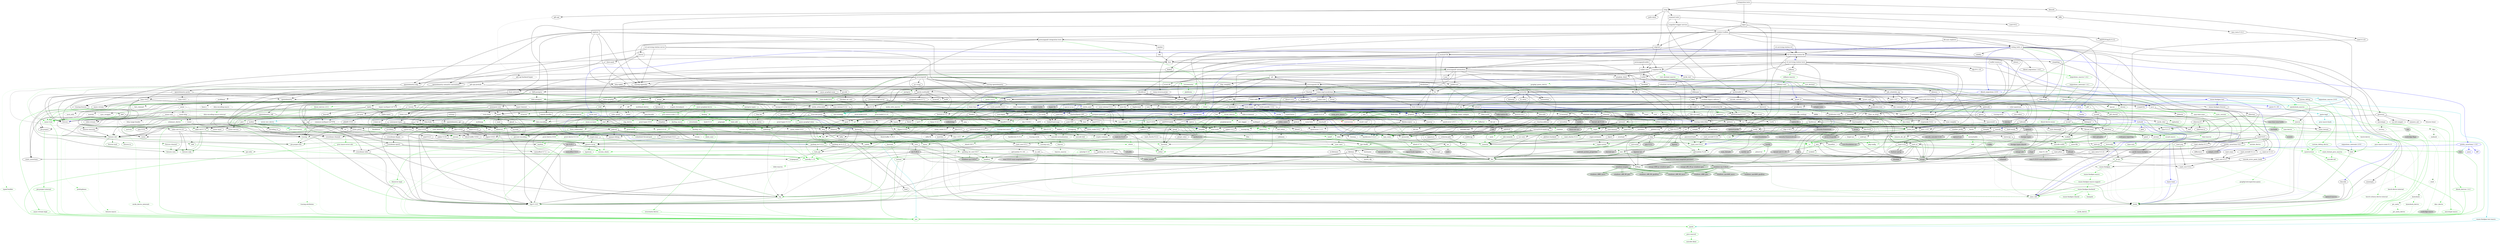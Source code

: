 digraph {
    0 [ label = "catalyst-toolbox" shape = box]
    1 [ label = "chain-addr" shape = box]
    2 [ label = "chain-core" shape = box]
    3 [ label = "chain-ser" shape = box]
    4 [ label = "chain-crypto" shape = box]
    5 [ label = "typed-bytes" shape = box]
    6 [ label = "chain-impl-mockchain" shape = box]
    7 [ label = "cardano-legacy-address" shape = box]
    8 [ label = "chain-time" shape = box]
    9 [ label = "chain-vote" shape = box]
    10 [ label = "imhamt" shape = box]
    11 [ label = "sparse-array" shape = box]
    12 [ label = "chain-storage" shape = box]
    13 [ label = "jcli" shape = box]
    14 [ label = "jormungandr-lib" shape = box]
    15 [ label = "jormungandr-automation" shape = box]
    16 [ label = "jortestkit" shape = box]
    17 [ label = "jormungandr-integration-tests" shape = box]
    18 [ label = "hersir" shape = box]
    19 [ label = "thor" shape = box]
    20 [ label = "loki" shape = box]
    21 [ label = "mjolnir" shape = box]
    22 [ label = "snapshot-lib" shape = box]
    23 [ label = "symmetric-cipher" shape = box]
    24 [ label = "vit-servicing-station-lib" shape = box]
    25 [ label = "event-db" shape = box]
    26 [ label = "vit-servicing-station-tests" shape = box]
    27 [ label = "wallet" shape = box]
    28 [ label = "chain-path-derivation" shape = box]
    29 [ label = "hdkeygen" shape = box]
    30 [ label = "chain-network" shape = box]
    31 [ label = "jormungandrwallet" shape = box]
    32 [ label = "wallet-core" shape = box]
    33 [ label = "wallet-wasm-js" shape = box]
    34 [ label = "jormungandr" shape = box]
    35 [ label = "explorer" shape = box]
    36 [ label = "settings" shape = box]
    37 [ label = "blockchain" shape = box]
    38 [ label = "vit-servicing-station-cli" shape = box]
    39 [ label = "vit-servicing-station-server" shape = box]
    40 [ label = "iapyx" shape = box]
    41 [ label = "valgrind" shape = box]
    42 [ label = "vitup" shape = box]
    43 [ label = "mainnet-lib" shape = box]
    44 [ label = "mainnet-tools" shape = box]
    45 [ label = "scheduler-service-lib" shape = box]
    46 [ label = "signals-handler" shape = box]
    47 [ label = "snapshot-trigger-service" shape = box]
    48 [ label = "voting_tools_rs" shape = box]
    49 [ label = "integration-tests" shape = box]
    50 [ label = "db-sync-explorer" shape = box]
    51 [ label = "assert_cmd" ]
    52 [ label = "assert_fs" ]
    53 [ label = "bech32 0.8.1" ]
    54 [ label = "clap 4.1.4" ]
    55 [ label = "color-eyre" ]
    56 [ label = "csv" ]
    57 [ label = "fraction" ]
    58 [ label = "futures" ]
    59 [ label = "gag" ]
    60 [ label = "governor" ]
    61 [ label = "graphql_client" ]
    62 [ label = "hex" ]
    63 [ label = "image" ]
    64 [ label = "itertools" color = darkgreen]
    65 [ label = "once_cell" color = darkgreen]
    66 [ label = "predicates" ]
    67 [ label = "proptest" ]
    68 [ label = "qrcode" ]
    69 [ label = "quircs" ]
    70 [ label = "rand 0.8.5" color = darkgreen]
    71 [ label = "rand_chacha 0.3.1" color = darkgreen]
    72 [ label = "rayon" ]
    73 [ label = "regex" color = darkgreen]
    74 [ label = "reqwest" ]
    75 [ label = "rust_decimal" color = darkgreen]
    76 [ label = "rust_decimal_macros" color = green3]
    77 [ label = "serde" color = darkgreen]
    78 [ label = "serde_json" color = darkgreen]
    79 [ label = "serde_test" ]
    80 [ label = "serde_yaml" ]
    81 [ label = "sscanf" ]
    82 [ label = "test-strategy" color = green3]
    83 [ label = "thiserror" color = darkgreen]
    84 [ label = "time 0.3.17" color = darkgreen]
    85 [ label = "tokio" color = darkgreen]
    86 [ label = "tracing" color = darkgreen]
    87 [ label = "tracing-subscriber" ]
    88 [ label = "url" color = darkgreen]
    89 [ label = "versionisator" color = green3]
    90 [ label = "cryptoxide 0.4.2" ]
    91 [ label = "quickcheck" ]
    92 [ label = "curve25519-dalek-ng" ]
    93 [ label = "ed25519-bip32 0.4.1" ]
    94 [ label = "ed25519-dalek" ]
    95 [ label = "generic-array" color = darkgreen]
    96 [ label = "rand_core 0.6.4" color = darkgreen]
    97 [ label = "sha2 0.10.6" color = darkgreen]
    98 [ label = "smoke" color = blue]
    99 [ label = "lazy_static" color = darkgreen]
    100 [ label = "quickcheck_macros" color = green3]
    101 [ label = "strum" ]
    102 [ label = "strum_macros" color = green3]
    103 [ label = "tempfile" color = darkgreen]
    104 [ label = "cbor_event" ]
    105 [ label = "cfg-if 1.0.0" color = darkgreen]
    106 [ label = "const_format" ]
    107 [ label = "criterion" ]
    108 [ label = "rustc_version" color = green3]
    109 [ label = "trybuild" color = blue]
    110 [ label = "data-pile" ]
    111 [ label = "sled" ]
    112 [ label = "base64 0.13.1" color = darkgreen]
    113 [ label = "bincode" ]
    114 [ label = "bytes" color = darkgreen]
    115 [ label = "clap_complete" ]
    116 [ label = "gtmpl" ]
    117 [ label = "rand 0.7.3" ]
    118 [ label = "rpassword" ]
    119 [ label = "serde_derive" color = green3]
    120 [ label = "http" ]
    121 [ label = "humantime" ]
    122 [ label = "parity-multiaddr" ]
    123 [ label = "serde_with" ]
    124 [ label = "bytesize" ]
    125 [ label = "custom_debug" ]
    126 [ label = "flate2" ]
    127 [ label = "fs_extra" ]
    128 [ label = "json" ]
    129 [ label = "keynesis" ]
    130 [ label = "log" color = darkgreen]
    131 [ label = "netstat2" ]
    132 [ label = "os_info" ]
    133 [ label = "poldercast" ]
    134 [ label = "prost 0.9.0" color = darkgreen]
    135 [ label = "semver" color = darkgreen]
    136 [ label = "sysinfo" ]
    137 [ label = "tar" ]
    138 [ label = "tokio-stream" ]
    139 [ label = "tonic 0.6.2" ]
    140 [ label = "tonic-build 0.6.2" color = green3]
    141 [ label = "warp" ]
    142 [ label = "zip" ]
    143 [ label = "console" ]
    144 [ label = "dialoguer" ]
    145 [ label = "indicatif" ]
    146 [ label = "sha-1 0.9.8" ]
    147 [ label = "sha2 0.9.9" ]
    148 [ label = "bech32 0.7.3" ]
    149 [ label = "rstest" color = green3]
    150 [ label = "yaml-rust" ]
    151 [ label = "ctrlc" ]
    152 [ label = "slave-pool" ]
    153 [ label = "cocoon" ]
    154 [ label = "dirs" ]
    155 [ label = "zeroize" ]
    156 [ label = "async-trait" color = green3]
    157 [ label = "diesel 1.4.8" color = darkgreen]
    158 [ label = "diesel_migrations 1.4.0" ]
    159 [ label = "dotenv" ]
    160 [ label = "http-zipkin" ]
    161 [ label = "notify" ]
    162 [ label = "pretty_assertions 1.3.0" color = blue]
    163 [ label = "r2d2" color = darkgreen]
    164 [ label = "simplelog" ]
    165 [ label = "tracing-futures" ]
    166 [ label = "bb8" ]
    167 [ label = "bb8-postgres" ]
    168 [ label = "dotenvy" ]
    169 [ label = "tokio-postgres" color = darkgreen]
    170 [ label = "cfg-if 0.1.10" ]
    171 [ label = "chrono" color = darkgreen]
    172 [ label = "dyn-clone" color = darkgreen]
    173 [ label = "fake" ]
    174 [ label = "hyper" ]
    175 [ label = "postgres" color = darkgreen]
    176 [ label = "pretty_assertions 0.6.1" ]
    177 [ label = "rand_core 0.5.1" ]
    178 [ label = "refinery" ]
    179 [ label = "hashlink" ]
    180 [ label = "paste 0.1.18" color = blue]
    181 [ label = "http-body" ]
    182 [ label = "pin-project" ]
    183 [ label = "clear_on_drop" ]
    184 [ label = "console_error_panic_hook" ]
    185 [ label = "getrandom 0.2.8" color = darkgreen]
    186 [ label = "js-sys" color = darkgreen]
    187 [ label = "wasm-bindgen" color = darkgreen]
    188 [ label = "wasm-bindgen-test" color = blue]
    189 [ label = "web-sys" ]
    190 [ label = "arc-swap" ]
    191 [ label = "jsonrpsee-core" ]
    192 [ label = "jsonrpsee-http-server" ]
    193 [ label = "libc" color = darkgreen]
    194 [ label = "linked-hash-map" ]
    195 [ label = "local-ip-address" ]
    196 [ label = "lru" ]
    197 [ label = "nix 0.25.1" style = filled, fillcolor = lightgrey]
    198 [ label = "opentelemetry" ]
    199 [ label = "opentelemetry-otlp" ]
    200 [ label = "opentelemetry-semantic-conventions" ]
    201 [ label = "tokio-util 0.6.10" ]
    202 [ label = "tracing-appender" ]
    203 [ label = "tracing-opentelemetry" ]
    204 [ label = "trust-dns-resolver" ]
    205 [ label = "anyhow" color = darkgreen]
    206 [ label = "async-graphql" ]
    207 [ label = "async-graphql-warp" ]
    208 [ label = "futures-channel" color = darkgreen]
    209 [ label = "futures-util" color = darkgreen]
    210 [ label = "ed25519-bip32 0.3.2" ]
    211 [ label = "prettytable-rs" ]
    212 [ label = "warp-reverse-proxy" ]
    213 [ label = "diffy" ]
    214 [ label = "glob" ]
    215 [ label = "ipfs-api" ]
    216 [ label = "path-slash" ]
    217 [ label = "rustls" ]
    218 [ label = "rustls-pemfile 1.0.2" ]
    219 [ label = "tempdir" ]
    220 [ label = "tokio-rustls" ]
    221 [ label = "uuid 0.8.2" ]
    222 [ label = "walkdir" color = darkgreen]
    223 [ label = "blockfrost" ]
    224 [ label = "cardano-serialization-lib" ]
    225 [ label = "pharos" ]
    226 [ label = "job_scheduler_ng" ]
    227 [ label = "num-traits" color = darkgreen]
    228 [ label = "uuid 1.3.0" ]
    229 [ label = "bigdecimal" ]
    230 [ label = "blake2" ]
    231 [ label = "bytekind" ]
    232 [ label = "ciborium" ]
    233 [ label = "diesel 2.0.3" ]
    234 [ label = "diesel-derive-enum" color = green3]
    235 [ label = "diesel_migrations 2.0.0" color = blue]
    236 [ label = "insta" color = blue]
    237 [ label = "microtype" ]
    238 [ label = "nonempty" ]
    239 [ label = "rand 0.6.5" ]
    240 [ label = "rand_core 0.4.2" ]
    241 [ label = "serial_test" color = blue]
    242 [ label = "tracing-test" color = blue]
    243 [ label = "validity" ]
    244 [ label = "base64 0.21.0" ]
    245 [ label = "libmath" ]
    246 [ label = "rand_chacha 0.2.2" ]
    247 [ label = "bstr 1.2.0" ]
    248 [ label = "doc-comment" ]
    249 [ label = "predicates-core" ]
    250 [ label = "predicates-tree" ]
    251 [ label = "wait-timeout" ]
    252 [ label = "globwalk" ]
    253 [ label = "bitflags" color = darkgreen]
    254 [ label = "clap_derive" color = green3, style = dashed]
    255 [ label = "clap_lex" ]
    256 [ label = "is-terminal" ]
    257 [ label = "strsim" color = darkgreen, style = dashed]
    258 [ label = "termcolor" color = darkgreen]
    259 [ label = "backtrace" ]
    260 [ label = "color-spantrace" style = dashed]
    261 [ label = "eyre" ]
    262 [ label = "indenter" ]
    263 [ label = "owo-colors" ]
    264 [ label = "tracing-error" style = dashed]
    265 [ label = "bstr 0.2.17" ]
    266 [ label = "csv-core" ]
    267 [ label = "itoa 0.4.8" ]
    268 [ label = "ryu" color = darkgreen]
    269 [ label = "num" ]
    270 [ label = "futures-core" color = darkgreen]
    271 [ label = "futures-executor" ]
    272 [ label = "futures-io" color = darkgreen]
    273 [ label = "futures-sink" color = darkgreen]
    274 [ label = "futures-task" color = darkgreen]
    275 [ label = "filedescriptor" ]
    276 [ label = "futures-timer" style = dashed]
    277 [ label = "no-std-compat" ]
    278 [ label = "nonzero_ext" ]
    279 [ label = "parking_lot 0.12.1" color = darkgreen]
    280 [ label = "smallvec" color = darkgreen]
    281 [ label = "graphql_query_derive" color = green3, style = dashed]
    282 [ label = "bytemuck" ]
    283 [ label = "byteorder" color = darkgreen]
    284 [ label = "color_quant" ]
    285 [ label = "gif" style = dashed]
    286 [ label = "jpeg-decoder" style = dashed]
    287 [ label = "num-iter" ]
    288 [ label = "num-rational 0.3.2" ]
    289 [ label = "png" style = dashed]
    290 [ label = "scoped_threadpool" style = dashed]
    291 [ label = "tiff" style = dashed]
    292 [ label = "either" color = darkgreen]
    293 [ label = "difflib" style = dashed]
    294 [ label = "float-cmp" style = dashed]
    295 [ label = "normalize-line-endings" style = dashed]
    296 [ label = "bit-set" style = dashed]
    297 [ label = "quick-error 2.0.1" style = dashed]
    298 [ label = "rand_xorshift 0.3.0" ]
    299 [ label = "regex-syntax" color = darkgreen]
    300 [ label = "rusty-fork" style = dashed]
    301 [ label = "unarray" ]
    302 [ label = "checked_int_cast" ]
    303 [ label = "num-derive" color = green3]
    304 [ label = "ppv-lite86" color = darkgreen]
    305 [ label = "rayon-core" ]
    306 [ label = "aho-corasick" color = darkgreen]
    307 [ label = "memchr" color = darkgreen]
    308 [ label = "encoding_rs" ]
    309 [ label = "h2" ]
    310 [ label = "hyper-rustls" style = "dashed,filled", fillcolor = lightgrey]
    311 [ label = "hyper-tls" style = "dashed,filled", fillcolor = lightgrey]
    312 [ label = "ipnet" ]
    313 [ label = "mime" ]
    314 [ label = "mime_guess" ]
    315 [ label = "native-tls" style = "dashed,filled", fillcolor = lightgrey]
    316 [ label = "percent-encoding" color = darkgreen]
    317 [ label = "pin-project-lite" color = darkgreen]
    318 [ label = "serde_urlencoded" ]
    319 [ label = "tokio-native-tls" style = "dashed,filled", fillcolor = lightgrey]
    320 [ label = "tower-service" ]
    321 [ label = "wasm-bindgen-futures" ]
    322 [ label = "webpki-roots" style = "dashed,filled", fillcolor = lightgrey]
    323 [ label = "winreg" style = filled, fillcolor = lightgrey]
    324 [ label = "arrayvec" color = darkgreen]
    325 [ label = "borsh" color = darkgreen, style = dashed]
    326 [ label = "bytecheck" color = darkgreen, style = dashed]
    327 [ label = "rkyv" color = darkgreen, style = dashed]
    328 [ label = "quote" color = green3]
    329 [ label = "itoa 1.0.5" color = darkgreen]
    330 [ label = "indexmap" color = darkgreen]
    331 [ label = "sscanf_macro" color = green3]
    332 [ label = "proc-macro2" color = green3]
    333 [ label = "structmeta" color = green3]
    334 [ label = "syn" color = green3]
    335 [ label = "thiserror-impl" color = green3]
    336 [ label = "num_threads" color = darkgreen, style = "dashed,filled", fillcolor = lightgrey]
    337 [ label = "time-core" color = darkgreen]
    338 [ label = "time-macros" color = green3, style = dashed]
    339 [ label = "autocfg 1.1.0" color = green3]
    340 [ label = "mio" color = darkgreen]
    341 [ label = "num_cpus" color = darkgreen]
    342 [ label = "signal-hook-registry" color = darkgreen, style = "dashed,filled", fillcolor = lightgrey]
    343 [ label = "socket2" color = darkgreen]
    344 [ label = "tokio-macros" color = green3, style = dashed]
    345 [ label = "windows-sys 0.42.0" color = darkgreen, style = filled, fillcolor = lightgrey]
    346 [ label = "tracing-attributes" color = green3, style = dashed]
    347 [ label = "tracing-core" color = darkgreen]
    348 [ label = "matchers" style = dashed]
    349 [ label = "nu-ansi-term" style = dashed]
    350 [ label = "sharded-slab" style = dashed]
    351 [ label = "thread_local" ]
    352 [ label = "tracing-log" style = dashed]
    353 [ label = "tracing-serde" style = dashed]
    354 [ label = "form_urlencoded" color = darkgreen]
    355 [ label = "idna 0.3.0" color = darkgreen]
    356 [ label = "platforms" color = green3]
    357 [ label = "env_logger" style = dashed]
    358 [ label = "digest 0.9.0" ]
    359 [ label = "subtle-ng" ]
    360 [ label = "curve25519-dalek" ]
    361 [ label = "ed25519" ]
    362 [ label = "typenum" color = darkgreen]
    363 [ label = "version_check" color = green3]
    364 [ label = "cpufeatures" color = darkgreen, style = filled, fillcolor = lightgrey]
    365 [ label = "digest 0.10.6" color = darkgreen]
    366 [ label = "heck 0.4.1" color = green3]
    367 [ label = "rustversion" color = red]
    368 [ label = "fastrand" color = darkgreen]
    369 [ label = "redox_syscall" color = darkgreen, style = filled, fillcolor = lightgrey]
    370 [ label = "remove_dir_all" color = darkgreen]
    371 [ label = "winapi" color = darkgreen, style = filled, fillcolor = lightgrey]
    372 [ label = "const_format_proc_macros" color = green3]
    373 [ label = "atty" ]
    374 [ label = "cast" ]
    375 [ label = "clap 2.34.0" ]
    376 [ label = "criterion-plot" ]
    377 [ label = "oorandom" ]
    378 [ label = "plotters" ]
    379 [ label = "serde_cbor" ]
    380 [ label = "tinytemplate" ]
    381 [ label = "basic-toml" color = blue]
    382 [ label = "memmap2" ]
    383 [ label = "crc32fast" ]
    384 [ label = "crossbeam-epoch" ]
    385 [ label = "crossbeam-utils" ]
    386 [ label = "fs2" style = filled, fillcolor = lightgrey]
    387 [ label = "fxhash" ]
    388 [ label = "parking_lot 0.11.2" ]
    389 [ label = "gtmpl_value" ]
    390 [ label = "getrandom 0.1.16" style = dashed]
    391 [ label = "rand_hc 0.2.0" style = filled, fillcolor = lightgrey]
    392 [ label = "fnv" color = darkgreen]
    393 [ label = "arrayref" ]
    394 [ label = "bs58" ]
    395 [ label = "data-encoding" color = darkgreen]
    396 [ label = "multihash" ]
    397 [ label = "static_assertions" ]
    398 [ label = "unsigned-varint 0.7.1" ]
    399 [ label = "serde_with_macros" color = green3, style = dashed]
    400 [ label = "custom_debug_derive" color = green3]
    401 [ label = "miniz_oxide 0.6.2" ]
    402 [ label = "cryptoxide 0.3.6" ]
    403 [ label = "prost-derive 0.9.0" color = green3, style = dashed]
    404 [ label = "core-foundation-sys" color = darkgreen, style = filled, fillcolor = lightgrey]
    405 [ label = "ntapi" style = filled, fillcolor = lightgrey]
    406 [ label = "filetime" ]
    407 [ label = "xattr" style = "dashed,filled", fillcolor = lightgrey]
    408 [ label = "tokio-util 0.7.4" color = darkgreen]
    409 [ label = "async-stream" ]
    410 [ label = "hyper-timeout" style = dashed]
    411 [ label = "tower" style = dashed]
    412 [ label = "tower-layer" ]
    413 [ label = "prost-build 0.9.0" color = green3, style = dashed]
    414 [ label = "headers" ]
    415 [ label = "multipart" style = dashed]
    416 [ label = "rustls-pemfile 0.2.1" ]
    417 [ label = "scoped-tls" ]
    418 [ label = "tokio-tungstenite" style = dashed]
    419 [ label = "aes" style = dashed]
    420 [ label = "bzip2" style = dashed]
    421 [ label = "constant_time_eq" style = dashed]
    422 [ label = "hmac 0.12.1" color = darkgreen]
    423 [ label = "pbkdf2 0.11.0" style = dashed]
    424 [ label = "sha1" ]
    425 [ label = "zstd" style = dashed]
    426 [ label = "encode_unicode 0.3.6" style = filled, fillcolor = lightgrey]
    427 [ label = "unicode-width" color = darkgreen]
    428 [ label = "shell-words" ]
    429 [ label = "number_prefix" ]
    430 [ label = "block-buffer 0.9.0" ]
    431 [ label = "opaque-debug" ]
    432 [ label = "nix 0.26.2" style = filled, fillcolor = lightgrey]
    433 [ label = "windows-sys 0.45.0" color = darkgreen, style = filled, fillcolor = lightgrey]
    434 [ label = "crossbeam-channel" ]
    435 [ label = "aes-gcm" ]
    436 [ label = "chacha20poly1305" ]
    437 [ label = "hmac 0.11.0" ]
    438 [ label = "pbkdf2 0.9.0" ]
    439 [ label = "dirs-sys" ]
    440 [ label = "zeroize_derive" color = green3, style = dashed]
    441 [ label = "diesel_derives 1.4.1" color = green3]
    442 [ label = "pq-sys" color = darkgreen, style = dashed]
    443 [ label = "migrations_internals 1.4.1" color = darkgreen]
    444 [ label = "migrations_macros 1.4.2" color = green3]
    445 [ label = "zipkin" ]
    446 [ label = "fsevent-sys" style = "dashed,filled", fillcolor = lightgrey]
    447 [ label = "inotify" style = filled, fillcolor = lightgrey]
    448 [ label = "kqueue" style = filled, fillcolor = lightgrey]
    449 [ label = "ctor" color = green3, style = filled, fillcolor = lightgrey]
    450 [ label = "diff" color = blue]
    451 [ label = "output_vt100" style = filled, fillcolor = lightgrey]
    452 [ label = "yansi" color = blue]
    453 [ label = "scheduled-thread-pool" color = darkgreen]
    454 [ label = "fallible-iterator" color = darkgreen]
    455 [ label = "phf" color = darkgreen]
    456 [ label = "postgres-protocol" color = darkgreen]
    457 [ label = "postgres-types" color = darkgreen]
    458 [ label = "iana-time-zone" color = darkgreen, style = dashed]
    459 [ label = "num-integer" color = darkgreen]
    460 [ label = "time 0.1.45" color = darkgreen, style = dashed]
    461 [ label = "httparse" ]
    462 [ label = "httpdate" ]
    463 [ label = "want" ]
    464 [ label = "ansi_term 0.11.0" ]
    465 [ label = "difference" ]
    466 [ label = "refinery-core" color = darkgreen]
    467 [ label = "refinery-macros" color = green3]
    468 [ label = "hashbrown 0.12.3" color = darkgreen]
    469 [ label = "paste-impl" color = turquoise3]
    470 [ label = "proc-macro-hack" color = turquoise3]
    471 [ label = "pin-project-internal" color = green3]
    472 [ label = "cc" color = green3]
    473 [ label = "wasi 0.11.0+wasi-snapshot-preview1" color = darkgreen, style = filled, fillcolor = lightgrey]
    474 [ label = "wasm-bindgen-macro" color = green3]
    475 [ label = "wasm-bindgen-test-macro" color = turquoise3]
    476 [ label = "beef" ]
    477 [ label = "jsonrpsee-types" ]
    478 [ label = "rustc-hash" style = dashed]
    479 [ label = "globset" ]
    480 [ label = "unicase" color = darkgreen]
    481 [ label = "neli" style = filled, fillcolor = lightgrey]
    482 [ label = "memoffset 0.6.5" style = "dashed,filled", fillcolor = lightgrey]
    483 [ label = "pin-utils" color = darkgreen]
    484 [ label = "opentelemetry_api" ]
    485 [ label = "opentelemetry_sdk" ]
    486 [ label = "opentelemetry-proto" ]
    487 [ label = "prost 0.11.6" color = darkgreen, style = dashed]
    488 [ label = "tonic 0.8.3" style = dashed]
    489 [ label = "slab" color = darkgreen]
    490 [ label = "ipconfig" style = "dashed,filled", fillcolor = lightgrey]
    491 [ label = "lru-cache" ]
    492 [ label = "resolv-conf" style = dashed]
    493 [ label = "trust-dns-proto" ]
    494 [ label = "async-graphql-derive" color = green3]
    495 [ label = "async-graphql-parser" color = darkgreen]
    496 [ label = "async-graphql-value" color = darkgreen]
    497 [ label = "fast_chemail" style = dashed]
    498 [ label = "multer" ]
    499 [ label = "futures-macro" color = green3, style = dashed]
    500 [ label = "encode_unicode 1.0.0" ]
    501 [ label = "term" ]
    502 [ label = "ansi_term 0.12.1" ]
    503 [ label = "ipfs-api-backend-hyper" style = dashed]
    504 [ label = "ring" ]
    505 [ label = "sct" ]
    506 [ label = "webpki" ]
    507 [ label = "rand 0.4.6" ]
    508 [ label = "same-file" color = darkgreen]
    509 [ label = "winapi-util" color = darkgreen, style = filled, fillcolor = lightgrey]
    510 [ label = "paste 1.0.11" color = green3]
    511 [ label = "toml" color = darkgreen]
    512 [ label = "noop_proc_macro" color = green3, style = filled, fillcolor = lightgrey]
    513 [ label = "num-bigint" ]
    514 [ label = "rand_os" ]
    515 [ label = "schemars" color = darkgreen]
    516 [ label = "serde-wasm-bindgen" style = filled, fillcolor = lightgrey]
    517 [ label = "cron" ]
    518 [ label = "libm" color = darkgreen, style = dashed]
    519 [ label = "ciborium-io" ]
    520 [ label = "ciborium-ll" ]
    521 [ label = "diesel_derives 2.0.1" color = green3]
    522 [ label = "migrations_internals 2.0.0" color = steelblue]
    523 [ label = "migrations_macros 2.0.0" color = turquoise3]
    524 [ label = "similar" color = blue]
    525 [ label = "microtype-macro" color = green3]
    526 [ label = "secrecy" style = dashed]
    527 [ label = "autocfg 0.1.8" color = green3]
    528 [ label = "rand_chacha 0.1.1" ]
    529 [ label = "rand_hc 0.1.0" ]
    530 [ label = "rand_isaac" ]
    531 [ label = "rand_jitter" ]
    532 [ label = "rand_pcg" ]
    533 [ label = "rand_xorshift 0.1.1" ]
    534 [ label = "dashmap" ]
    535 [ label = "serial_test_derive" color = turquoise3]
    536 [ label = "tracing-test-macro" color = turquoise3]
    537 [ label = "rand 0.3.23" ]
    538 [ label = "regex-automata" style = dashed]
    539 [ label = "termtree" ]
    540 [ label = "ignore" ]
    541 [ label = "proc-macro-error" color = green3]
    542 [ label = "os_str_bytes" ]
    543 [ label = "hermit-abi 0.3.0" style = filled, fillcolor = lightgrey]
    544 [ label = "io-lifetimes" ]
    545 [ label = "rustix" style = filled, fillcolor = lightgrey]
    546 [ label = "addr2line" ]
    547 [ label = "object" ]
    548 [ label = "rustc-demangle" ]
    549 [ label = "num-complex" ]
    550 [ label = "num-rational 0.4.1" ]
    551 [ label = "lock_api" color = darkgreen]
    552 [ label = "parking_lot_core 0.9.7" color = darkgreen]
    553 [ label = "graphql_client_codegen" color = green3, style = dashed]
    554 [ label = "weezl" style = dashed]
    555 [ label = "deflate" style = dashed]
    556 [ label = "miniz_oxide 0.3.7" style = dashed]
    557 [ label = "miniz_oxide 0.4.4" style = dashed]
    558 [ label = "bit-vec" style = dashed]
    559 [ label = "quick-error 1.2.3" style = dashed]
    560 [ label = "crossbeam-deque" ]
    561 [ label = "openssl" style = "dashed,filled", fillcolor = lightgrey]
    562 [ label = "openssl-probe" style = "dashed,filled", fillcolor = lightgrey]
    563 [ label = "openssl-sys" style = "dashed,filled", fillcolor = lightgrey]
    564 [ label = "schannel" style = "dashed,filled", fillcolor = lightgrey]
    565 [ label = "security-framework" style = "dashed,filled", fillcolor = lightgrey]
    566 [ label = "security-framework-sys" style = "dashed,filled", fillcolor = lightgrey]
    567 [ label = "borsh-derive" color = green3, style = dashed]
    568 [ label = "hashbrown 0.13.2" color = darkgreen, style = dashed]
    569 [ label = "bytecheck_derive" color = green3, style = dashed]
    570 [ label = "ptr_meta" color = darkgreen, style = dashed]
    571 [ label = "rend" color = darkgreen, style = dashed]
    572 [ label = "rkyv_derive" color = green3, style = dashed]
    573 [ label = "seahash" color = darkgreen, style = dashed]
    574 [ label = "unicode-ident" color = green3]
    575 [ label = "structmeta-derive" color = green3]
    576 [ label = "hermit-abi 0.2.6" color = darkgreen, style = filled, fillcolor = lightgrey]
    577 [ label = "windows_aarch64_gnullvm" color = darkgreen, style = filled, fillcolor = lightgrey]
    578 [ label = "windows_aarch64_msvc" color = darkgreen, style = filled, fillcolor = lightgrey]
    579 [ label = "windows_i686_gnu" color = darkgreen, style = filled, fillcolor = lightgrey]
    580 [ label = "windows_i686_msvc" color = darkgreen, style = filled, fillcolor = lightgrey]
    581 [ label = "windows_x86_64_gnu" color = darkgreen, style = filled, fillcolor = lightgrey]
    582 [ label = "windows_x86_64_gnullvm" color = darkgreen, style = filled, fillcolor = lightgrey]
    583 [ label = "windows_x86_64_msvc" color = darkgreen, style = filled, fillcolor = lightgrey]
    584 [ label = "valuable" color = darkgreen, style = "dashed,filled", fillcolor = lightgrey]
    585 [ label = "overload" style = dashed]
    586 [ label = "unicode-bidi" color = darkgreen]
    587 [ label = "unicode-normalization" color = darkgreen]
    588 [ label = "subtle" color = darkgreen]
    589 [ label = "signature" ]
    590 [ label = "block-buffer 0.10.3" color = darkgreen, style = dashed]
    591 [ label = "crypto-common" color = darkgreen]
    592 [ label = "instant" color = darkgreen]
    593 [ label = "winapi-i686-pc-windows-gnu" color = darkgreen, style = filled, fillcolor = lightgrey]
    594 [ label = "winapi-x86_64-pc-windows-gnu" color = darkgreen, style = filled, fillcolor = lightgrey]
    595 [ label = "unicode-xid" color = green3]
    596 [ label = "hermit-abi 0.1.19" style = filled, fillcolor = lightgrey]
    597 [ label = "textwrap" ]
    598 [ label = "plotters-backend" ]
    599 [ label = "plotters-svg" style = dashed]
    600 [ label = "half" ]
    601 [ label = "memoffset 0.7.1" ]
    602 [ label = "scopeguard" color = darkgreen]
    603 [ label = "parking_lot_core 0.8.6" ]
    604 [ label = "wasi 0.9.0+wasi-snapshot-preview1" style = "dashed,filled", fillcolor = lightgrey]
    605 [ label = "multihash-derive" color = green3, style = dashed]
    606 [ label = "unsigned-varint 0.5.1" ]
    607 [ label = "darling" color = green3]
    608 [ label = "synstructure" color = green3]
    609 [ label = "adler" ]
    610 [ label = "async-stream-impl" color = green3]
    611 [ label = "tokio-io-timeout" style = dashed]
    612 [ label = "heck 0.3.3" color = green3, style = dashed]
    613 [ label = "multimap" color = green3, style = dashed]
    614 [ label = "petgraph" color = green3, style = dashed]
    615 [ label = "prost-types 0.9.0" color = green3, style = dashed]
    616 [ label = "which" color = green3, style = dashed]
    617 [ label = "headers-core" ]
    618 [ label = "buf_redux" style = dashed]
    619 [ label = "safemem" style = dashed]
    620 [ label = "twoway" style = dashed]
    621 [ label = "tungstenite" style = dashed]
    622 [ label = "cipher 0.3.0" ]
    623 [ label = "bzip2-sys" style = dashed]
    624 [ label = "password-hash" style = dashed]
    625 [ label = "zstd-safe" style = dashed]
    626 [ label = "windows-targets" color = darkgreen, style = filled, fillcolor = lightgrey]
    627 [ label = "aead 0.4.3" ]
    628 [ label = "ctr" ]
    629 [ label = "ghash" ]
    630 [ label = "aead 0.5.1" ]
    631 [ label = "chacha20" ]
    632 [ label = "cipher 0.4.3" ]
    633 [ label = "poly1305" ]
    634 [ label = "crypto-mac" ]
    635 [ label = "redox_users" style = filled, fillcolor = lightgrey]
    636 [ label = "vcpkg" color = green3, style = "dashed,filled", fillcolor = lightgrey]
    637 [ label = "lazycell" ]
    638 [ label = "zipkin-types" ]
    639 [ label = "inotify-sys" style = filled, fillcolor = lightgrey]
    640 [ label = "kqueue-sys" style = filled, fillcolor = lightgrey]
    641 [ label = "phf_shared" color = darkgreen]
    642 [ label = "md-5" color = darkgreen]
    643 [ label = "stringprep" color = darkgreen]
    644 [ label = "android_system_properties" color = darkgreen, style = "dashed,filled", fillcolor = lightgrey]
    645 [ label = "iana-time-zone-haiku" color = darkgreen, style = "dashed,filled", fillcolor = lightgrey]
    646 [ label = "wasi 0.10.0+wasi-snapshot-preview1" color = darkgreen, style = "dashed,filled", fillcolor = lightgrey]
    647 [ label = "try-lock" ]
    648 [ label = "siphasher" color = darkgreen]
    649 [ label = "ahash 0.7.6" color = darkgreen, style = dashed]
    650 [ label = "jobserver" color = green3, style = dashed]
    651 [ label = "wasm-bindgen-macro-support" color = green3]
    652 [ label = "tonic-build 0.8.4" color = green3, style = dashed]
    653 [ label = "prost-derive 0.11.6" color = green3, style = dashed]
    654 [ label = "axum" style = dashed]
    655 [ label = "widestring" style = "dashed,filled", fillcolor = lightgrey]
    656 [ label = "hostname" style = dashed]
    657 [ label = "enum-as-inner" color = green3]
    658 [ label = "idna 0.2.3" ]
    659 [ label = "tinyvec" color = darkgreen]
    660 [ label = "Inflector" color = green3]
    661 [ label = "proc-macro-crate 1.3.0" color = green3]
    662 [ label = "pest" color = darkgreen]
    663 [ label = "ascii_utils" style = dashed]
    664 [ label = "spin 0.9.4" ]
    665 [ label = "dirs-next" ]
    666 [ label = "hyper-multipart-rfc7578" style = dashed]
    667 [ label = "ipfs-api-prelude" style = dashed]
    668 [ label = "spin 0.5.2" style = filled, fillcolor = lightgrey]
    669 [ label = "untrusted" ]
    670 [ label = "fuchsia-cprng" style = filled, fillcolor = lightgrey]
    671 [ label = "rand_core 0.3.1" ]
    672 [ label = "rdrand" style = filled, fillcolor = lightgrey]
    673 [ label = "cloudabi" style = filled, fillcolor = lightgrey]
    674 [ label = "schemars_derive" color = green3, style = dashed]
    675 [ label = "nom" ]
    676 [ label = "proc-macro-error-attr" color = green3]
    677 [ label = "errno" style = filled, fillcolor = lightgrey]
    678 [ label = "linux-raw-sys" style = filled, fillcolor = lightgrey]
    679 [ label = "gimli" ]
    680 [ label = "graphql-introspection-query" color = green3, style = dashed]
    681 [ label = "graphql-parser" color = green3, style = dashed]
    682 [ label = "adler32" style = dashed]
    683 [ label = "foreign-types" style = "dashed,filled", fillcolor = lightgrey]
    684 [ label = "openssl-macros" color = green3, style = "dashed,filled", fillcolor = lightgrey]
    685 [ label = "pkg-config" color = green3, style = dashed]
    686 [ label = "core-foundation" style = "dashed,filled", fillcolor = lightgrey]
    687 [ label = "borsh-derive-internal" color = green3, style = dashed]
    688 [ label = "borsh-schema-derive-internal" color = green3, style = dashed]
    689 [ label = "proc-macro-crate 0.1.5" color = green3, style = dashed]
    690 [ label = "ahash 0.8.3" color = darkgreen, style = dashed]
    691 [ label = "ptr_meta_derive" color = green3, style = dashed]
    692 [ label = "darling_core" color = green3]
    693 [ label = "darling_macro" color = green3]
    694 [ label = "unicode-segmentation" color = green3, style = dashed]
    695 [ label = "fixedbitset" color = green3, style = dashed]
    696 [ label = "sha-1 0.10.1" style = dashed]
    697 [ label = "utf-8" style = dashed]
    698 [ label = "base64ct" style = dashed]
    699 [ label = "zstd-sys" style = dashed]
    700 [ label = "polyval" ]
    701 [ label = "inout" ]
    702 [ label = "universal-hash 0.5.0" ]
    703 [ label = "cxx" color = darkgreen, style = "dashed,filled", fillcolor = lightgrey]
    704 [ label = "cxx-build" color = green3, style = "dashed,filled", fillcolor = lightgrey]
    705 [ label = "wasm-bindgen-backend" color = green3]
    706 [ label = "wasm-bindgen-shared" color = green3]
    707 [ label = "prettyplease" color = green3, style = dashed]
    708 [ label = "prost-build 0.11.6" color = green3, style = dashed]
    709 [ label = "axum-core" style = dashed]
    710 [ label = "matchit" style = dashed]
    711 [ label = "sync_wrapper" style = dashed]
    712 [ label = "tower-http" style = dashed]
    713 [ label = "match_cfg" style = dashed]
    714 [ label = "matches" ]
    715 [ label = "tinyvec_macros" color = darkgreen, style = dashed]
    716 [ label = "toml_edit" color = green3]
    717 [ label = "ucd-trie" color = darkgreen]
    718 [ label = "dirs-sys-next" ]
    719 [ label = "common-multipart-rfc7578" style = dashed]
    720 [ label = "multibase" style = dashed]
    721 [ label = "typed-builder" color = green3, style = dashed]
    722 [ label = "serde_derive_internals" color = green3, style = dashed]
    723 [ label = "minimal-lexical" ]
    724 [ label = "errno-dragonfly" style = filled, fillcolor = lightgrey]
    725 [ label = "combine" color = green3, style = dashed]
    726 [ label = "foreign-types-shared" style = "dashed,filled", fillcolor = lightgrey]
    727 [ label = "ident_case" color = green3]
    728 [ label = "universal-hash 0.4.1" ]
    729 [ label = "cxxbridge-flags" color = green3, style = "dashed,filled", fillcolor = lightgrey]
    730 [ label = "cxxbridge-macro" color = green3, style = "dashed,filled", fillcolor = lightgrey]
    731 [ label = "link-cplusplus" color = darkgreen, style = "dashed,filled", fillcolor = lightgrey]
    732 [ label = "codespan-reporting" color = green3, style = "dashed,filled", fillcolor = lightgrey]
    733 [ label = "scratch" color = green3, style = "dashed,filled", fillcolor = lightgrey]
    734 [ label = "bumpalo" color = green3]
    735 [ label = "prost-types 0.11.6" color = green3, style = dashed]
    736 [ label = "http-range-header" style = dashed]
    737 [ label = "nom8" color = green3]
    738 [ label = "toml_datetime" color = green3]
    739 [ label = "base-x" style = dashed]
    740 [ label = "data-encoding-macro" style = dashed]
    741 [ label = "ascii" color = green3, style = dashed]
    742 [ label = "unreachable" color = green3, style = dashed]
    743 [ label = "data-encoding-macro-internal" color = green3, style = dashed]
    744 [ label = "void" color = green3, style = dashed]
    0 -> 55 [ ]
    0 -> 59 [ ]
    0 -> 60 [ ]
    0 -> 17 [ ]
    0 -> 68 [ ]
    0 -> 69 [ ]
    0 -> 81 [ ]
    0 -> 23 [ ]
    0 -> 24 [ ]
    0 -> 27 [ ]
    1 -> 2 [ ]
    1 -> 4 [ ]
    1 -> 4 [ color = blue]
    2 -> 3 [ ]
    3 -> 83 [ ]
    4 -> 53 [ ]
    4 -> 92 [ ]
    4 -> 93 [ ]
    4 -> 94 [ ]
    4 -> 62 [ ]
    4 -> 67 [ style = dotted]
    4 -> 67 [ color = blue]
    4 -> 91 [ style = dotted]
    4 -> 91 [ color = blue]
    4 -> 72 [ ]
    4 -> 97 [ ]
    4 -> 98 [ color = blue]
    4 -> 82 [ color = green3, style = dotted]
    4 -> 82 [ color = turquoise3]
    4 -> 5 [ ]
    6 -> 7 [ ]
    6 -> 1 [ ]
    6 -> 1 [ color = blue]
    6 -> 8 [ ]
    6 -> 8 [ color = blue]
    6 -> 9 [ ]
    6 -> 10 [ ]
    6 -> 100 [ color = green3, style = dotted]
    6 -> 100 [ color = turquoise3]
    6 -> 11 [ ]
    6 -> 101 [ ]
    6 -> 86 [ ]
    7 -> 104 [ ]
    7 -> 93 [ ]
    8 -> 2 [ ]
    8 -> 67 [ style = dotted]
    8 -> 67 [ color = blue]
    8 -> 91 [ style = dotted]
    8 -> 91 [ color = blue]
    8 -> 82 [ color = green3, style = dotted]
    8 -> 82 [ color = turquoise3]
    9 -> 2 [ ]
    9 -> 4 [ ]
    9 -> 106 [ ]
    9 -> 107 [ color = blue]
    10 -> 107 [ color = blue]
    10 -> 67 [ style = dotted]
    10 -> 67 [ color = blue]
    10 -> 108 [ color = green3]
    10 -> 82 [ color = green3, style = dotted]
    10 -> 82 [ color = turquoise3]
    10 -> 83 [ ]
    10 -> 109 [ color = blue]
    11 -> 67 [ color = blue]
    11 -> 82 [ color = turquoise3]
    12 -> 107 [ style = dotted]
    12 -> 110 [ ]
    12 -> 96 [ style = dotted]
    12 -> 96 [ color = blue]
    12 -> 111 [ ]
    12 -> 103 [ style = dotted]
    12 -> 103 [ color = blue]
    12 -> 83 [ ]
    13 -> 52 [ color = blue]
    13 -> 115 [ ]
    13 -> 116 [ ]
    13 -> 14 [ ]
    13 -> 74 [ ]
    13 -> 118 [ ]
    13 -> 89 [ color = green3]
    14 -> 113 [ color = blue]
    14 -> 6 [ ]
    14 -> 6 [ color = blue]
    14 -> 120 [ ]
    14 -> 121 [ ]
    14 -> 122 [ ]
    14 -> 123 [ ]
    14 -> 80 [ color = blue]
    15 -> 51 [ ]
    15 -> 12 [ ]
    15 -> 61 [ ]
    15 -> 13 [ ]
    15 -> 16 [ ]
    15 -> 128 [ ]
    15 -> 131 [ ]
    15 -> 133 [ ]
    15 -> 139 [ ]
    15 -> 140 [ color = green3]
    15 -> 87 [ ]
    16 -> 52 [ ]
    16 -> 53 [ ]
    16 -> 124 [ ]
    16 -> 56 [ ]
    16 -> 125 [ ]
    16 -> 144 [ ]
    16 -> 127 [ ]
    16 -> 62 [ ]
    16 -> 121 [ ]
    16 -> 145 [ ]
    16 -> 132 [ ]
    16 -> 74 [ ]
    16 -> 135 [ ]
    16 -> 80 [ ]
    16 -> 146 [ ]
    16 -> 147 [ ]
    16 -> 136 [ ]
    16 -> 137 [ ]
    16 -> 141 [ ]
    16 -> 142 [ ]
    17 -> 148 [ ]
    17 -> 18 [ ]
    17 -> 21 [ ]
    17 -> 149 [ color = green3]
    18 -> 151 [ ]
    18 -> 152 [ ]
    18 -> 19 [ ]
    19 -> 153 [ ]
    19 -> 154 [ ]
    19 -> 15 [ ]
    20 -> 19 [ ]
    21 -> 20 [ ]
    22 -> 57 [ ]
    22 -> 61 [ ]
    22 -> 14 [ ]
    22 -> 74 [ ]
    22 -> 76 [ color = green3]
    22 -> 79 [ style = dotted]
    22 -> 79 [ color = blue]
    23 -> 90 [ ]
    23 -> 70 [ ]
    23 -> 83 [ ]
    23 -> 155 [ ]
    24 -> 158 [ ]
    24 -> 159 [ ]
    24 -> 25 [ ]
    24 -> 160 [ ]
    24 -> 161 [ ]
    24 -> 162 [ color = blue]
    24 -> 164 [ ]
    24 -> 165 [ ]
    24 -> 87 [ ]
    24 -> 26 [ color = blue]
    25 -> 167 [ ]
    25 -> 168 [ ]
    26 -> 51 [ ]
    26 -> 170 [ ]
    26 -> 54 [ ]
    26 -> 172 [ ]
    26 -> 173 [ ]
    26 -> 16 [ ]
    26 -> 176 [ ]
    26 -> 178 [ ]
    26 -> 22 [ ]
    26 -> 24 [ ]
    27 -> 179 [ ]
    27 -> 29 [ ]
    27 -> 14 [ ]
    28 -> 180 [ color = blue]
    28 -> 91 [ color = blue]
    28 -> 100 [ color = turquoise3]
    28 -> 83 [ ]
    29 -> 7 [ ]
    29 -> 1 [ ]
    29 -> 28 [ ]
    30 -> 4 [ ]
    30 -> 58 [ ]
    30 -> 83 [ ]
    30 -> 139 [ ]
    30 -> 140 [ color = green3]
    31 -> 32 [ ]
    32 -> 148 [ ]
    32 -> 23 [ ]
    32 -> 27 [ ]
    33 -> 183 [ ]
    33 -> 32 [ ]
    33 -> 188 [ color = blue]
    34 -> 190 [ ]
    34 -> 30 [ ]
    34 -> 12 [ ]
    34 -> 54 [ ]
    34 -> 160 [ ]
    34 -> 14 [ ]
    34 -> 192 [ ]
    34 -> 195 [ ]
    34 -> 197 [ arrowType = empty, fillcolor = lightgrey]
    34 -> 199 [ ]
    34 -> 200 [ ]
    34 -> 133 [ ]
    34 -> 74 [ ]
    34 -> 202 [ ]
    34 -> 203 [ ]
    34 -> 204 [ ]
    34 -> 89 [ color = green3]
    34 -> 141 [ ]
    35 -> 207 [ ]
    35 -> 30 [ ]
    35 -> 160 [ ]
    35 -> 17 [ ]
    35 -> 199 [ ]
    35 -> 200 [ ]
    35 -> 202 [ ]
    35 -> 203 [ ]
    36 -> 111 [ ]
    36 -> 83 [ ]
    37 -> 6 [ ]
    37 -> 196 [ ]
    38 -> 24 [ ]
    39 -> 199 [ ]
    39 -> 200 [ ]
    39 -> 202 [ ]
    39 -> 203 [ ]
    39 -> 24 [ ]
    40 -> 0 [ ]
    40 -> 210 [ ]
    40 -> 211 [ ]
    40 -> 41 [ ]
    41 -> 15 [ ]
    41 -> 24 [ ]
    41 -> 32 [ ]
    41 -> 212 [ ]
    42 -> 213 [ ]
    42 -> 215 [ ]
    42 -> 44 [ ]
    42 -> 216 [ ]
    42 -> 202 [ ]
    42 -> 221 [ ]
    42 -> 41 [ ]
    43 -> 223 [ ]
    43 -> 224 [ ]
    43 -> 225 [ ]
    43 -> 22 [ ]
    43 -> 219 [ ]
    43 -> 19 [ ]
    44 -> 226 [ ]
    44 -> 211 [ ]
    44 -> 47 [ ]
    45 -> 171 [ ]
    45 -> 54 [ ]
    45 -> 58 [ ]
    45 -> 16 [ ]
    45 -> 228 [ ]
    46 -> 58 [ ]
    46 -> 85 [ ]
    47 -> 0 [ ]
    47 -> 45 [ ]
    47 -> 46 [ ]
    47 -> 48 [ ]
    48 -> 230 [ ]
    48 -> 231 [ ]
    48 -> 232 [ ]
    48 -> 55 [ ]
    48 -> 234 [ color = green3]
    48 -> 235 [ color = blue]
    48 -> 236 [ color = blue]
    48 -> 43 [ ]
    48 -> 237 [ ]
    48 -> 238 [ ]
    48 -> 239 [ ]
    48 -> 241 [ color = blue]
    48 -> 242 [ color = blue]
    48 -> 243 [ ]
    49 -> 40 [ ]
    49 -> 245 [ ]
    49 -> 42 [ ]
    50 -> 24 [ ]
    50 -> 48 [ ]
    51 -> 247 [ ]
    51 -> 248 [ ]
    51 -> 66 [ ]
    51 -> 250 [ ]
    51 -> 251 [ ]
    52 -> 248 [ ]
    52 -> 252 [ ]
    52 -> 66 [ ]
    52 -> 250 [ ]
    52 -> 103 [ ]
    54 -> 254 [ color = green3, style = dotted]
    54 -> 255 [ ]
    54 -> 256 [ style = dotted]
    54 -> 65 [ style = dotted]
    54 -> 257 [ style = dotted]
    54 -> 258 [ style = dotted]
    55 -> 259 [ ]
    55 -> 260 [ style = dotted]
    55 -> 261 [ ]
    56 -> 265 [ ]
    56 -> 266 [ ]
    56 -> 267 [ ]
    56 -> 268 [ ]
    57 -> 99 [ style = dotted]
    57 -> 269 [ ]
    58 -> 271 [ style = dotted]
    59 -> 275 [ ]
    59 -> 103 [ ]
    60 -> 58 [ style = dotted]
    60 -> 276 [ style = dotted]
    60 -> 277 [ ]
    60 -> 278 [ ]
    60 -> 279 [ ]
    60 -> 70 [ style = dotted]
    61 -> 281 [ color = green3, style = dotted]
    63 -> 282 [ ]
    63 -> 285 [ style = dotted]
    63 -> 287 [ ]
    63 -> 288 [ ]
    63 -> 289 [ style = dotted]
    63 -> 290 [ style = dotted]
    63 -> 291 [ style = dotted]
    64 -> 292 [ color = darkgreen]
    66 -> 293 [ style = dotted]
    66 -> 294 [ style = dotted]
    66 -> 64 [ ]
    66 -> 295 [ style = dotted]
    66 -> 249 [ ]
    66 -> 73 [ style = dotted]
    67 -> 296 [ style = dotted]
    67 -> 283 [ ]
    67 -> 99 [ style = dotted]
    67 -> 227 [ ]
    67 -> 297 [ style = dotted]
    67 -> 70 [ ]
    67 -> 298 [ ]
    67 -> 299 [ style = dotted]
    67 -> 300 [ style = dotted]
    67 -> 301 [ ]
    68 -> 302 [ ]
    68 -> 63 [ style = dotted]
    69 -> 303 [ color = green3]
    69 -> 227 [ ]
    69 -> 83 [ ]
    70 -> 71 [ color = darkgreen, style = dotted]
    71 -> 304 [ color = darkgreen]
    71 -> 96 [ color = darkgreen]
    72 -> 292 [ ]
    72 -> 305 [ ]
    73 -> 306 [ color = darkgreen, style = dotted]
    73 -> 299 [ color = darkgreen]
    74 -> 308 [ arrowType = empty, fillcolor = lightgrey]
    74 -> 310 [ arrowType = empty, fillcolor = lightgrey, style = dotted]
    74 -> 311 [ arrowType = empty, fillcolor = lightgrey, style = dotted]
    74 -> 312 [ arrowType = empty, fillcolor = lightgrey]
    74 -> 314 [ style = dotted]
    74 -> 218 [ arrowType = empty, fillcolor = lightgrey, style = dotted]
    74 -> 78 [ style = dotted]
    74 -> 78 [ arrowType = empty, fillcolor = lightgrey]
    74 -> 318 [ ]
    74 -> 88 [ ]
    74 -> 321 [ arrowType = empty, fillcolor = lightgrey]
    74 -> 322 [ arrowType = empty, fillcolor = lightgrey, style = dotted]
    74 -> 323 [ arrowType = empty, fillcolor = lightgrey]
    75 -> 324 [ color = darkgreen]
    75 -> 325 [ color = darkgreen, style = dotted]
    75 -> 227 [ color = darkgreen]
    75 -> 175 [ color = darkgreen, style = dotted]
    75 -> 327 [ color = darkgreen, style = dotted]
    75 -> 78 [ color = darkgreen, style = dotted]
    76 -> 75 [ color = green3]
    77 -> 119 [ color = green3, style = dotted]
    78 -> 329 [ color = darkgreen]
    78 -> 268 [ color = darkgreen]
    78 -> 77 [ color = darkgreen]
    79 -> 77 [ ]
    80 -> 330 [ ]
    80 -> 268 [ ]
    80 -> 150 [ ]
    81 -> 106 [ ]
    81 -> 99 [ ]
    81 -> 73 [ ]
    81 -> 331 [ color = green3]
    82 -> 333 [ color = green3]
    83 -> 335 [ color = green3]
    84 -> 329 [ color = darkgreen, style = dotted]
    84 -> 336 [ color = darkgreen, arrowType = empty, fillcolor = lightgrey, style = dotted]
    84 -> 77 [ color = darkgreen, style = dotted]
    84 -> 338 [ color = green3, style = dotted]
    85 -> 114 [ color = darkgreen, style = dotted]
    85 -> 307 [ color = darkgreen, style = dotted]
    85 -> 340 [ color = darkgreen, style = dotted]
    85 -> 341 [ color = darkgreen, style = dotted]
    85 -> 279 [ color = darkgreen, style = dotted]
    85 -> 317 [ color = darkgreen]
    85 -> 342 [ color = darkgreen, arrowType = empty, fillcolor = lightgrey, style = dotted]
    85 -> 343 [ color = darkgreen, arrowType = empty, fillcolor = lightgrey, style = dotted]
    85 -> 344 [ color = green3, style = dotted]
    86 -> 130 [ color = darkgreen, style = dotted]
    86 -> 317 [ color = darkgreen]
    86 -> 346 [ color = green3, style = dotted]
    86 -> 347 [ color = darkgreen]
    87 -> 348 [ style = dotted]
    87 -> 349 [ style = dotted]
    87 -> 73 [ style = dotted]
    87 -> 78 [ style = dotted]
    87 -> 350 [ style = dotted]
    87 -> 280 [ style = dotted]
    87 -> 351 [ style = dotted]
    87 -> 84 [ style = dotted]
    87 -> 86 [ style = dotted]
    87 -> 352 [ style = dotted]
    87 -> 353 [ style = dotted]
    88 -> 354 [ color = darkgreen]
    88 -> 355 [ color = darkgreen]
    88 -> 77 [ color = darkgreen, style = dotted]
    89 -> 356 [ color = green3]
    91 -> 357 [ style = dotted]
    91 -> 117 [ ]
    92 -> 283 [ ]
    92 -> 358 [ ]
    92 -> 96 [ ]
    92 -> 359 [ ]
    92 -> 155 [ ]
    93 -> 90 [ ]
    94 -> 360 [ ]
    94 -> 361 [ ]
    94 -> 117 [ style = dotted]
    94 -> 77 [ style = dotted]
    94 -> 147 [ ]
    95 -> 362 [ color = darkgreen]
    95 -> 363 [ color = green3]
    96 -> 185 [ color = darkgreen, style = dotted]
    97 -> 364 [ color = darkgreen, arrowType = empty, fillcolor = lightgrey]
    97 -> 365 [ color = darkgreen]
    100 -> 334 [ color = green3]
    101 -> 102 [ color = green3, style = dotted]
    102 -> 366 [ color = green3]
    102 -> 367 [ color = green3]
    102 -> 334 [ color = green3]
    103 -> 368 [ color = darkgreen]
    103 -> 193 [ color = darkgreen, arrowType = empty, fillcolor = lightgrey]
    103 -> 369 [ color = darkgreen, arrowType = empty, fillcolor = lightgrey]
    103 -> 370 [ color = darkgreen]
    106 -> 372 [ color = green3]
    107 -> 373 [ ]
    107 -> 375 [ ]
    107 -> 376 [ ]
    107 -> 56 [ ]
    107 -> 58 [ style = dotted]
    107 -> 377 [ ]
    107 -> 378 [ ]
    107 -> 72 [ ]
    107 -> 73 [ ]
    107 -> 379 [ ]
    107 -> 380 [ ]
    107 -> 85 [ style = dotted]
    107 -> 222 [ ]
    108 -> 135 [ color = green3]
    109 -> 381 [ color = blue]
    109 -> 214 [ color = blue]
    109 -> 65 [ color = blue]
    109 -> 78 [ color = blue]
    109 -> 258 [ color = blue]
    110 -> 382 [ ]
    111 -> 383 [ ]
    111 -> 384 [ ]
    111 -> 386 [ arrowType = empty, fillcolor = lightgrey]
    111 -> 387 [ ]
    111 -> 130 [ ]
    111 -> 388 [ ]
    113 -> 77 [ ]
    114 -> 77 [ color = darkgreen, style = dotted]
    115 -> 54 [ ]
    116 -> 389 [ ]
    116 -> 64 [ ]
    116 -> 99 [ ]
    116 -> 316 [ ]
    117 -> 246 [ arrowType = empty, fillcolor = lightgrey]
    117 -> 391 [ arrowType = empty, fillcolor = lightgrey]
    118 -> 193 [ arrowType = empty, fillcolor = lightgrey]
    118 -> 78 [ ]
    118 -> 371 [ arrowType = empty, fillcolor = lightgrey]
    119 -> 334 [ color = green3]
    120 -> 114 [ ]
    120 -> 392 [ ]
    120 -> 329 [ ]
    122 -> 393 [ ]
    122 -> 394 [ ]
    122 -> 283 [ ]
    122 -> 395 [ ]
    122 -> 396 [ ]
    122 -> 397 [ ]
    122 -> 398 [ ]
    122 -> 88 [ style = dotted]
    123 -> 112 [ style = dotted]
    123 -> 171 [ style = dotted]
    123 -> 62 [ style = dotted]
    123 -> 330 [ style = dotted]
    123 -> 78 [ style = dotted]
    123 -> 399 [ color = green3, style = dotted]
    123 -> 84 [ style = dotted]
    125 -> 400 [ color = green3]
    126 -> 383 [ ]
    126 -> 401 [ style = dotted]
    126 -> 401 [ arrowType = empty, fillcolor = lightgrey]
    129 -> 402 [ ]
    129 -> 62 [ ]
    129 -> 71 [ ]
    129 -> 83 [ ]
    130 -> 105 [ color = darkgreen]
    130 -> 77 [ color = darkgreen, style = dotted]
    131 -> 253 [ ]
    131 -> 283 [ arrowType = empty, fillcolor = lightgrey]
    131 -> 193 [ ]
    131 -> 303 [ color = green3, arrowType = empty, fillcolor = lightgrey]
    131 -> 227 [ arrowType = empty, fillcolor = lightgrey]
    131 -> 83 [ ]
    132 -> 130 [ ]
    132 -> 371 [ arrowType = empty, fillcolor = lightgrey]
    133 -> 129 [ ]
    133 -> 196 [ ]
    134 -> 114 [ color = darkgreen]
    134 -> 403 [ color = green3, style = dotted]
    135 -> 77 [ color = darkgreen, style = dotted]
    136 -> 404 [ arrowType = empty, fillcolor = lightgrey]
    136 -> 405 [ arrowType = empty, fillcolor = lightgrey]
    136 -> 65 [ arrowType = empty, fillcolor = lightgrey]
    136 -> 72 [ style = dotted]
    137 -> 406 [ ]
    137 -> 407 [ arrowType = empty, fillcolor = lightgrey, style = dotted]
    138 -> 408 [ style = dotted]
    139 -> 409 [ ]
    139 -> 156 [ color = green3, style = dotted]
    139 -> 112 [ ]
    139 -> 410 [ style = dotted]
    139 -> 316 [ ]
    139 -> 134 [ style = dotted]
    139 -> 138 [ ]
    139 -> 201 [ ]
    139 -> 411 [ style = dotted]
    139 -> 165 [ style = dotted]
    140 -> 413 [ color = green3, style = dotted]
    141 -> 414 [ ]
    141 -> 174 [ ]
    141 -> 415 [ style = dotted]
    141 -> 182 [ ]
    141 -> 416 [ ]
    141 -> 417 [ ]
    141 -> 78 [ ]
    141 -> 318 [ ]
    141 -> 220 [ style = dotted]
    141 -> 138 [ ]
    141 -> 418 [ style = dotted]
    142 -> 419 [ style = dotted]
    142 -> 283 [ ]
    142 -> 420 [ style = dotted]
    142 -> 421 [ style = dotted]
    142 -> 385 [ arrowType = empty, fillcolor = lightgrey]
    142 -> 126 [ style = dotted]
    142 -> 423 [ style = dotted]
    142 -> 424 [ style = dotted]
    142 -> 84 [ style = dotted]
    142 -> 425 [ style = dotted]
    143 -> 426 [ arrowType = empty, fillcolor = lightgrey]
    143 -> 99 [ ]
    143 -> 193 [ ]
    143 -> 427 [ style = dotted]
    143 -> 345 [ arrowType = empty, fillcolor = lightgrey]
    144 -> 143 [ ]
    144 -> 428 [ ]
    144 -> 103 [ style = dotted]
    144 -> 155 [ style = dotted]
    145 -> 143 [ ]
    145 -> 429 [ ]
    145 -> 73 [ ]
    146 -> 430 [ ]
    146 -> 105 [ ]
    146 -> 364 [ arrowType = empty, fillcolor = lightgrey]
    146 -> 358 [ ]
    146 -> 431 [ ]
    147 -> 430 [ ]
    147 -> 105 [ ]
    147 -> 364 [ arrowType = empty, fillcolor = lightgrey]
    147 -> 358 [ ]
    147 -> 431 [ ]
    149 -> 105 [ color = green3]
    149 -> 108 [ color = green3]
    150 -> 194 [ ]
    151 -> 432 [ arrowType = empty, fillcolor = lightgrey]
    151 -> 433 [ arrowType = empty, fillcolor = lightgrey]
    152 -> 434 [ ]
    153 -> 435 [ ]
    153 -> 436 [ ]
    153 -> 438 [ ]
    153 -> 70 [ ]
    154 -> 439 [ ]
    155 -> 440 [ color = green3, style = dotted]
    156 -> 334 [ color = green3]
    157 -> 283 [ color = darkgreen]
    157 -> 171 [ color = darkgreen, style = dotted]
    157 -> 441 [ color = green3]
    157 -> 442 [ color = darkgreen, style = dotted]
    157 -> 163 [ color = darkgreen, style = dotted]
    157 -> 78 [ color = darkgreen, style = dotted]
    158 -> 444 [ color = green3]
    160 -> 120 [ ]
    160 -> 445 [ ]
    161 -> 434 [ style = dotted]
    161 -> 406 [ ]
    161 -> 446 [ arrowType = empty, fillcolor = lightgrey, style = dotted]
    161 -> 447 [ arrowType = empty, fillcolor = lightgrey]
    161 -> 448 [ arrowType = empty, fillcolor = lightgrey]
    161 -> 340 [ arrowType = empty, fillcolor = lightgrey]
    161 -> 340 [ arrowType = empty, fillcolor = lightgrey]
    161 -> 222 [ ]
    162 -> 449 [ color = turquoise3, arrowType = empty, fillcolor = lightgrey]
    162 -> 450 [ color = blue]
    162 -> 451 [ color = blue, arrowType = empty, fillcolor = lightgrey]
    162 -> 452 [ color = blue]
    163 -> 130 [ color = darkgreen]
    163 -> 453 [ color = darkgreen]
    164 -> 171 [ ]
    165 -> 182 [ style = dotted]
    165 -> 86 [ ]
    166 -> 156 [ color = green3]
    166 -> 209 [ ]
    166 -> 85 [ ]
    167 -> 166 [ ]
    167 -> 169 [ ]
    169 -> 156 [ color = green3]
    169 -> 209 [ color = darkgreen]
    169 -> 316 [ color = darkgreen]
    169 -> 455 [ color = darkgreen]
    169 -> 457 [ color = darkgreen]
    169 -> 408 [ color = darkgreen]
    171 -> 458 [ color = darkgreen, style = dotted]
    171 -> 459 [ color = darkgreen]
    171 -> 460 [ color = darkgreen, style = dotted]
    173 -> 171 [ style = dotted]
    173 -> 120 [ style = dotted]
    173 -> 70 [ ]
    174 -> 309 [ style = dotted]
    174 -> 181 [ ]
    174 -> 461 [ ]
    174 -> 462 [ ]
    174 -> 320 [ ]
    174 -> 463 [ ]
    175 -> 169 [ color = darkgreen]
    176 -> 464 [ ]
    176 -> 449 [ color = green3, arrowType = empty, fillcolor = lightgrey]
    176 -> 465 [ ]
    176 -> 451 [ arrowType = empty, fillcolor = lightgrey]
    177 -> 390 [ style = dotted]
    178 -> 467 [ color = green3]
    179 -> 468 [ ]
    180 -> 469 [ color = turquoise3]
    181 -> 120 [ ]
    181 -> 317 [ ]
    182 -> 471 [ color = green3]
    183 -> 472 [ color = green3]
    184 -> 187 [ ]
    185 -> 186 [ color = darkgreen, arrowType = empty, fillcolor = lightgrey, style = dotted]
    185 -> 193 [ color = darkgreen, arrowType = empty, fillcolor = lightgrey]
    185 -> 473 [ color = darkgreen, arrowType = empty, fillcolor = lightgrey]
    186 -> 187 [ color = darkgreen]
    187 -> 474 [ color = green3]
    188 -> 184 [ color = blue]
    188 -> 417 [ color = blue]
    188 -> 321 [ color = blue]
    188 -> 475 [ color = turquoise3]
    189 -> 186 [ ]
    191 -> 324 [ style = dotted]
    191 -> 156 [ color = green3]
    191 -> 174 [ style = dotted]
    191 -> 477 [ ]
    191 -> 70 [ style = dotted]
    191 -> 478 [ style = dotted]
    192 -> 479 [ ]
    192 -> 191 [ ]
    192 -> 99 [ ]
    192 -> 480 [ ]
    195 -> 481 [ arrowType = empty, fillcolor = lightgrey]
    195 -> 83 [ ]
    195 -> 345 [ arrowType = empty, fillcolor = lightgrey]
    196 -> 468 [ style = dotted]
    197 -> 253 [ arrowType = empty, fillcolor = lightgrey]
    197 -> 105 [ arrowType = empty, fillcolor = lightgrey]
    197 -> 193 [ arrowType = empty, fillcolor = lightgrey]
    197 -> 482 [ arrowType = empty, fillcolor = lightgrey, style = dotted]
    197 -> 483 [ arrowType = empty, fillcolor = lightgrey, style = dotted]
    198 -> 485 [ ]
    199 -> 486 [ ]
    200 -> 198 [ ]
    201 -> 270 [ ]
    201 -> 273 [ ]
    201 -> 489 [ style = dotted]
    201 -> 85 [ ]
    202 -> 434 [ ]
    202 -> 87 [ ]
    203 -> 198 [ ]
    203 -> 87 [ ]
    204 -> 490 [ arrowType = empty, fillcolor = lightgrey, style = dotted]
    204 -> 491 [ ]
    204 -> 492 [ style = dotted]
    204 -> 493 [ ]
    206 -> 494 [ color = green3]
    206 -> 409 [ ]
    206 -> 156 [ color = green3]
    206 -> 112 [ ]
    206 -> 497 [ style = dotted]
    206 -> 498 [ ]
    206 -> 227 [ ]
    206 -> 318 [ ]
    206 -> 397 [ ]
    206 -> 103 [ ]
    207 -> 206 [ ]
    207 -> 141 [ ]
    208 -> 270 [ color = darkgreen]
    208 -> 273 [ color = darkgreen, style = dotted]
    209 -> 208 [ color = darkgreen, style = dotted]
    209 -> 272 [ color = darkgreen, style = dotted]
    209 -> 499 [ color = green3, style = dotted]
    209 -> 274 [ color = darkgreen]
    209 -> 307 [ color = darkgreen, style = dotted]
    209 -> 317 [ color = darkgreen]
    209 -> 483 [ color = darkgreen]
    209 -> 489 [ color = darkgreen, style = dotted]
    210 -> 402 [ ]
    211 -> 56 [ style = dotted]
    211 -> 500 [ ]
    211 -> 256 [ ]
    211 -> 501 [ ]
    211 -> 427 [ ]
    212 -> 74 [ ]
    212 -> 141 [ ]
    213 -> 502 [ ]
    215 -> 503 [ style = dotted]
    217 -> 505 [ ]
    217 -> 506 [ ]
    218 -> 244 [ ]
    219 -> 507 [ ]
    219 -> 370 [ ]
    220 -> 217 [ ]
    220 -> 85 [ ]
    221 -> 185 [ style = dotted]
    222 -> 508 [ color = darkgreen]
    223 -> 58 [ ]
    223 -> 510 [ color = green3]
    223 -> 74 [ ]
    223 -> 511 [ ]
    224 -> 148 [ ]
    224 -> 104 [ ]
    224 -> 183 [ ]
    224 -> 93 [ ]
    224 -> 62 [ ]
    224 -> 64 [ ]
    224 -> 194 [ ]
    224 -> 512 [ color = green3, arrowType = empty, fillcolor = lightgrey]
    224 -> 513 [ ]
    224 -> 70 [ ]
    224 -> 514 [ arrowType = empty, fillcolor = lightgrey]
    224 -> 514 [ arrowType = empty, fillcolor = lightgrey]
    224 -> 515 [ ]
    224 -> 515 [ color = green3]
    224 -> 516 [ arrowType = empty, fillcolor = lightgrey]
    224 -> 147 [ ]
    225 -> 58 [ ]
    225 -> 108 [ color = green3]
    226 -> 517 [ ]
    226 -> 228 [ ]
    227 -> 339 [ color = green3]
    227 -> 518 [ color = darkgreen, style = dotted]
    228 -> 185 [ style = dotted]
    229 -> 513 [ ]
    230 -> 365 [ ]
    231 -> 62 [ style = dotted]
    231 -> 77 [ ]
    231 -> 301 [ ]
    232 -> 520 [ ]
    232 -> 77 [ ]
    233 -> 229 [ style = dotted]
    233 -> 283 [ style = dotted]
    233 -> 521 [ color = green3]
    233 -> 442 [ style = dotted]
    233 -> 163 [ style = dotted]
    233 -> 78 [ style = dotted]
    234 -> 366 [ color = green3]
    234 -> 334 [ color = green3]
    235 -> 233 [ color = blue]
    235 -> 523 [ color = turquoise3]
    236 -> 143 [ color = blue, style = dotted]
    236 -> 77 [ color = blue, style = dotted]
    236 -> 524 [ color = blue]
    236 -> 150 [ color = blue]
    237 -> 525 [ color = green3]
    237 -> 526 [ style = dotted]
    238 -> 77 [ style = dotted]
    239 -> 528 [ ]
    239 -> 529 [ ]
    239 -> 530 [ ]
    239 -> 531 [ ]
    239 -> 514 [ style = dotted]
    239 -> 532 [ ]
    239 -> 533 [ ]
    241 -> 534 [ color = blue]
    241 -> 58 [ color = blue, style = dotted]
    241 -> 99 [ color = blue]
    241 -> 279 [ color = blue]
    241 -> 535 [ color = turquoise3]
    242 -> 87 [ color = blue]
    242 -> 536 [ color = turquoise3]
    245 -> 537 [ ]
    246 -> 304 [ ]
    246 -> 177 [ ]
    247 -> 307 [ ]
    247 -> 65 [ style = dotted]
    247 -> 538 [ style = dotted]
    247 -> 77 [ style = dotted]
    250 -> 249 [ ]
    250 -> 539 [ ]
    251 -> 193 [ arrowType = empty, fillcolor = lightgrey]
    252 -> 253 [ ]
    252 -> 540 [ ]
    254 -> 366 [ color = green3, style = dashed]
    254 -> 541 [ color = green3, style = dashed]
    255 -> 542 [ ]
    256 -> 543 [ arrowType = empty, fillcolor = lightgrey]
    256 -> 545 [ arrowType = empty, fillcolor = lightgrey]
    258 -> 509 [ color = darkgreen, arrowType = empty, fillcolor = lightgrey]
    259 -> 546 [ ]
    259 -> 472 [ color = green3]
    259 -> 105 [ ]
    259 -> 401 [ ]
    259 -> 547 [ ]
    259 -> 548 [ ]
    260 -> 263 [ style = dashed]
    260 -> 264 [ style = dashed]
    261 -> 262 [ ]
    261 -> 65 [ ]
    264 -> 87 [ style = dashed]
    265 -> 99 [ style = dotted]
    265 -> 307 [ ]
    265 -> 538 [ style = dotted]
    265 -> 77 [ style = dotted]
    266 -> 307 [ ]
    269 -> 549 [ ]
    269 -> 287 [ ]
    269 -> 550 [ ]
    271 -> 209 [ ]
    275 -> 193 [ ]
    275 -> 83 [ ]
    275 -> 371 [ arrowType = empty, fillcolor = lightgrey]
    279 -> 551 [ color = darkgreen]
    279 -> 552 [ color = darkgreen]
    281 -> 553 [ color = green3, style = dashed]
    285 -> 284 [ style = dashed]
    285 -> 554 [ style = dashed]
    286 -> 72 [ style = dotted]
    287 -> 459 [ ]
    288 -> 459 [ ]
    289 -> 253 [ style = dashed]
    289 -> 383 [ style = dashed]
    289 -> 555 [ style = dotted]
    289 -> 556 [ style = dashed]
    291 -> 286 [ style = dashed]
    291 -> 557 [ style = dashed]
    291 -> 554 [ style = dashed]
    294 -> 227 [ style = dotted]
    296 -> 558 [ style = dashed]
    298 -> 96 [ ]
    300 -> 392 [ style = dashed]
    300 -> 559 [ style = dashed]
    300 -> 103 [ style = dashed]
    300 -> 251 [ style = dotted]
    303 -> 334 [ color = green3]
    305 -> 434 [ ]
    305 -> 560 [ ]
    305 -> 341 [ ]
    306 -> 307 [ color = darkgreen]
    308 -> 105 [ ]
    309 -> 209 [ ]
    309 -> 120 [ ]
    309 -> 330 [ ]
    309 -> 408 [ ]
    310 -> 174 [ arrowType = empty, fillcolor = lightgrey, style = dashed]
    310 -> 220 [ arrowType = empty, fillcolor = lightgrey, style = dashed]
    311 -> 174 [ arrowType = empty, fillcolor = lightgrey, style = dashed]
    311 -> 319 [ arrowType = empty, fillcolor = lightgrey, style = dashed]
    314 -> 313 [ ]
    314 -> 480 [ ]
    314 -> 480 [ color = green3]
    315 -> 99 [ arrowType = empty, fillcolor = lightgrey, style = dashed]
    315 -> 130 [ arrowType = empty, fillcolor = lightgrey, style = dashed]
    315 -> 561 [ arrowType = empty, fillcolor = lightgrey, style = dashed]
    315 -> 562 [ arrowType = empty, fillcolor = lightgrey, style = dashed]
    315 -> 564 [ arrowType = empty, fillcolor = lightgrey, style = dashed]
    315 -> 565 [ arrowType = empty, fillcolor = lightgrey, style = dashed]
    315 -> 103 [ arrowType = empty, fillcolor = lightgrey, style = dashed]
    318 -> 354 [ ]
    318 -> 329 [ ]
    318 -> 268 [ ]
    318 -> 77 [ ]
    319 -> 315 [ arrowType = empty, fillcolor = lightgrey, style = dashed]
    319 -> 85 [ arrowType = empty, fillcolor = lightgrey, style = dashed]
    321 -> 189 [ arrowType = empty, fillcolor = lightgrey]
    322 -> 506 [ arrowType = empty, fillcolor = lightgrey, style = dashed]
    323 -> 371 [ arrowType = empty, fillcolor = lightgrey]
    325 -> 567 [ color = green3, style = dashed]
    325 -> 568 [ color = darkgreen, style = dashed]
    326 -> 569 [ color = green3, style = dashed]
    326 -> 570 [ color = darkgreen, style = dashed]
    327 -> 468 [ color = darkgreen, style = dotted]
    327 -> 571 [ color = darkgreen, style = dotted]
    327 -> 572 [ color = green3, style = dashed]
    327 -> 573 [ color = darkgreen, style = dashed]
    328 -> 332 [ color = green3]
    330 -> 339 [ color = green3]
    330 -> 468 [ color = darkgreen]
    331 -> 299 [ color = green3]
    331 -> 334 [ color = green3]
    332 -> 574 [ color = green3]
    333 -> 575 [ color = green3]
    334 -> 328 [ color = green3, style = dotted]
    335 -> 334 [ color = green3]
    336 -> 193 [ color = darkgreen, arrowType = empty, fillcolor = lightgrey, style = dashed]
    338 -> 337 [ color = green3, style = dashed]
    340 -> 193 [ color = darkgreen, arrowType = empty, fillcolor = lightgrey]
    340 -> 193 [ color = darkgreen, arrowType = empty, fillcolor = lightgrey]
    340 -> 130 [ color = darkgreen]
    340 -> 473 [ color = darkgreen, arrowType = empty, fillcolor = lightgrey]
    340 -> 345 [ color = darkgreen, arrowType = empty, fillcolor = lightgrey]
    341 -> 576 [ color = darkgreen, arrowType = empty, fillcolor = lightgrey]
    342 -> 193 [ color = darkgreen, arrowType = empty, fillcolor = lightgrey, style = dashed]
    343 -> 193 [ color = darkgreen, arrowType = empty, fillcolor = lightgrey]
    343 -> 371 [ color = darkgreen, arrowType = empty, fillcolor = lightgrey]
    344 -> 334 [ color = green3, style = dashed]
    345 -> 577 [ color = darkgreen, arrowType = empty, fillcolor = lightgrey]
    345 -> 578 [ color = darkgreen, arrowType = empty, fillcolor = lightgrey]
    345 -> 578 [ color = darkgreen, arrowType = empty, fillcolor = lightgrey]
    345 -> 579 [ color = darkgreen, arrowType = empty, fillcolor = lightgrey]
    345 -> 579 [ color = darkgreen, arrowType = empty, fillcolor = lightgrey]
    345 -> 580 [ color = darkgreen, arrowType = empty, fillcolor = lightgrey]
    345 -> 580 [ color = darkgreen, arrowType = empty, fillcolor = lightgrey]
    345 -> 581 [ color = darkgreen, arrowType = empty, fillcolor = lightgrey]
    345 -> 581 [ color = darkgreen, arrowType = empty, fillcolor = lightgrey]
    345 -> 582 [ color = darkgreen, arrowType = empty, fillcolor = lightgrey]
    345 -> 583 [ color = darkgreen, arrowType = empty, fillcolor = lightgrey]
    345 -> 583 [ color = darkgreen, arrowType = empty, fillcolor = lightgrey]
    346 -> 334 [ color = green3, style = dashed]
    347 -> 65 [ color = darkgreen, style = dotted]
    347 -> 584 [ color = darkgreen, arrowType = empty, fillcolor = lightgrey, style = dotted]
    348 -> 538 [ style = dashed]
    349 -> 585 [ style = dashed]
    349 -> 371 [ arrowType = empty, fillcolor = lightgrey, style = dashed]
    350 -> 99 [ style = dashed]
    351 -> 65 [ ]
    352 -> 99 [ style = dashed]
    352 -> 130 [ style = dashed]
    352 -> 347 [ style = dashed]
    353 -> 77 [ style = dashed]
    353 -> 347 [ style = dashed]
    354 -> 316 [ color = darkgreen]
    355 -> 586 [ color = darkgreen]
    355 -> 587 [ color = darkgreen]
    357 -> 130 [ style = dashed]
    357 -> 73 [ style = dotted]
    358 -> 95 [ ]
    360 -> 283 [ ]
    360 -> 358 [ ]
    360 -> 177 [ ]
    360 -> 588 [ ]
    360 -> 155 [ ]
    361 -> 589 [ ]
    364 -> 193 [ color = darkgreen, arrowType = empty, fillcolor = lightgrey]
    364 -> 193 [ color = darkgreen, arrowType = empty, fillcolor = lightgrey]
    364 -> 193 [ color = darkgreen, arrowType = empty, fillcolor = lightgrey]
    365 -> 590 [ color = darkgreen, style = dotted]
    365 -> 591 [ color = darkgreen]
    365 -> 588 [ color = darkgreen, style = dotted]
    368 -> 592 [ color = darkgreen, arrowType = empty, fillcolor = lightgrey]
    369 -> 253 [ color = darkgreen, arrowType = empty, fillcolor = lightgrey]
    370 -> 371 [ color = darkgreen, arrowType = empty, fillcolor = lightgrey]
    371 -> 593 [ color = darkgreen, arrowType = empty, fillcolor = lightgrey]
    371 -> 594 [ color = darkgreen, arrowType = empty, fillcolor = lightgrey]
    372 -> 328 [ color = green3]
    372 -> 595 [ color = green3]
    373 -> 596 [ arrowType = empty, fillcolor = lightgrey]
    373 -> 371 [ arrowType = empty, fillcolor = lightgrey]
    375 -> 253 [ ]
    375 -> 597 [ ]
    376 -> 374 [ ]
    376 -> 64 [ ]
    378 -> 227 [ ]
    378 -> 599 [ style = dotted]
    378 -> 189 [ arrowType = empty, fillcolor = lightgrey]
    379 -> 600 [ ]
    379 -> 77 [ ]
    380 -> 78 [ ]
    381 -> 77 [ color = blue]
    382 -> 193 [ arrowType = empty, fillcolor = lightgrey]
    383 -> 105 [ ]
    384 -> 385 [ ]
    384 -> 601 [ ]
    384 -> 602 [ ]
    385 -> 105 [ ]
    386 -> 193 [ arrowType = empty, fillcolor = lightgrey]
    386 -> 371 [ arrowType = empty, fillcolor = lightgrey]
    387 -> 283 [ ]
    388 -> 551 [ ]
    388 -> 603 [ ]
    390 -> 105 [ style = dashed]
    390 -> 193 [ arrowType = empty, fillcolor = lightgrey, style = dashed]
    390 -> 604 [ arrowType = empty, fillcolor = lightgrey, style = dashed]
    391 -> 177 [ arrowType = empty, fillcolor = lightgrey]
    396 -> 95 [ ]
    396 -> 605 [ color = green3, style = dotted]
    396 -> 606 [ ]
    399 -> 607 [ color = green3, style = dashed]
    400 -> 608 [ color = green3]
    401 -> 609 [ ]
    403 -> 205 [ color = green3, style = dashed]
    403 -> 64 [ color = green3, style = dashed]
    403 -> 334 [ color = green3, style = dashed]
    405 -> 371 [ arrowType = empty, fillcolor = lightgrey]
    406 -> 105 [ ]
    406 -> 193 [ arrowType = empty, fillcolor = lightgrey]
    406 -> 369 [ arrowType = empty, fillcolor = lightgrey]
    406 -> 345 [ arrowType = empty, fillcolor = lightgrey]
    407 -> 193 [ arrowType = empty, fillcolor = lightgrey, style = dashed]
    408 -> 270 [ color = darkgreen]
    408 -> 273 [ color = darkgreen]
    408 -> 85 [ color = darkgreen]
    408 -> 86 [ color = darkgreen, style = dotted]
    409 -> 610 [ color = green3]
    409 -> 270 [ ]
    410 -> 174 [ style = dashed]
    410 -> 611 [ style = dashed]
    411 -> 209 [ style = dotted]
    411 -> 330 [ style = dotted]
    411 -> 182 [ style = dotted]
    411 -> 70 [ style = dotted]
    411 -> 408 [ style = dotted]
    411 -> 412 [ style = dashed]
    411 -> 320 [ style = dashed]
    413 -> 612 [ color = green3, style = dashed]
    413 -> 99 [ color = green3, style = dashed]
    413 -> 613 [ color = green3, style = dashed]
    413 -> 614 [ color = green3, style = dashed]
    413 -> 615 [ color = green3, style = dashed]
    413 -> 73 [ color = green3, style = dashed]
    413 -> 103 [ color = green3, style = dashed]
    413 -> 616 [ color = green3, style = dashed]
    414 -> 112 [ ]
    414 -> 253 [ ]
    414 -> 617 [ ]
    414 -> 462 [ ]
    414 -> 313 [ ]
    414 -> 424 [ ]
    415 -> 618 [ style = dotted]
    415 -> 461 [ style = dotted]
    415 -> 314 [ style = dashed]
    415 -> 559 [ style = dotted]
    415 -> 70 [ style = dashed]
    415 -> 103 [ style = dashed]
    415 -> 620 [ style = dotted]
    416 -> 112 [ ]
    418 -> 209 [ style = dashed]
    418 -> 85 [ style = dashed]
    418 -> 621 [ style = dashed]
    419 -> 105 [ style = dashed]
    419 -> 622 [ style = dashed]
    419 -> 364 [ arrowType = empty, fillcolor = lightgrey, style = dashed]
    419 -> 431 [ style = dashed]
    420 -> 623 [ style = dashed]
    422 -> 365 [ color = darkgreen]
    423 -> 422 [ style = dotted]
    423 -> 624 [ style = dotted]
    423 -> 97 [ style = dotted]
    424 -> 364 [ arrowType = empty, fillcolor = lightgrey]
    424 -> 365 [ ]
    425 -> 625 [ style = dashed]
    430 -> 95 [ ]
    432 -> 253 [ arrowType = empty, fillcolor = lightgrey]
    432 -> 105 [ arrowType = empty, fillcolor = lightgrey]
    432 -> 193 [ arrowType = empty, fillcolor = lightgrey]
    432 -> 397 [ arrowType = empty, fillcolor = lightgrey]
    433 -> 626 [ color = darkgreen, arrowType = empty, fillcolor = lightgrey]
    434 -> 385 [ style = dotted]
    435 -> 627 [ ]
    435 -> 419 [ style = dotted]
    435 -> 628 [ ]
    435 -> 629 [ ]
    436 -> 630 [ ]
    436 -> 631 [ ]
    436 -> 633 [ ]
    437 -> 634 [ ]
    437 -> 358 [ ]
    438 -> 437 [ style = dotted]
    438 -> 147 [ style = dotted]
    439 -> 635 [ arrowType = empty, fillcolor = lightgrey]
    439 -> 371 [ arrowType = empty, fillcolor = lightgrey]
    440 -> 608 [ color = green3, style = dashed]
    441 -> 334 [ color = green3]
    442 -> 636 [ color = green3, arrowType = empty, fillcolor = lightgrey, style = dashed]
    443 -> 157 [ color = darkgreen]
    444 -> 443 [ color = green3]
    445 -> 637 [ ]
    445 -> 317 [ ]
    445 -> 70 [ ]
    445 -> 638 [ ]
    446 -> 193 [ arrowType = empty, fillcolor = lightgrey, style = dashed]
    447 -> 253 [ arrowType = empty, fillcolor = lightgrey]
    447 -> 639 [ arrowType = empty, fillcolor = lightgrey]
    448 -> 640 [ arrowType = empty, fillcolor = lightgrey]
    449 -> 334 [ color = green3, arrowType = empty, fillcolor = lightgrey]
    451 -> 371 [ arrowType = empty, fillcolor = lightgrey]
    453 -> 279 [ color = darkgreen]
    455 -> 641 [ color = darkgreen]
    456 -> 112 [ color = darkgreen]
    456 -> 283 [ color = darkgreen]
    456 -> 114 [ color = darkgreen]
    456 -> 454 [ color = darkgreen]
    456 -> 422 [ color = darkgreen]
    456 -> 642 [ color = darkgreen]
    456 -> 307 [ color = darkgreen]
    456 -> 70 [ color = darkgreen]
    456 -> 97 [ color = darkgreen]
    456 -> 643 [ color = darkgreen]
    457 -> 456 [ color = darkgreen]
    458 -> 644 [ color = darkgreen, arrowType = empty, fillcolor = lightgrey, style = dashed]
    458 -> 404 [ color = darkgreen, arrowType = empty, fillcolor = lightgrey, style = dashed]
    458 -> 645 [ color = darkgreen, arrowType = empty, fillcolor = lightgrey, style = dashed]
    458 -> 186 [ color = darkgreen, arrowType = empty, fillcolor = lightgrey, style = dashed]
    459 -> 227 [ color = darkgreen]
    460 -> 193 [ color = darkgreen, style = dashed]
    460 -> 646 [ color = darkgreen, arrowType = empty, fillcolor = lightgrey, style = dashed]
    460 -> 371 [ color = darkgreen, arrowType = empty, fillcolor = lightgrey, style = dashed]
    463 -> 130 [ ]
    463 -> 647 [ ]
    464 -> 371 [ arrowType = empty, fillcolor = lightgrey]
    466 -> 99 [ color = darkgreen]
    466 -> 175 [ color = darkgreen, style = dotted]
    466 -> 73 [ color = darkgreen]
    466 -> 83 [ color = darkgreen]
    466 -> 84 [ color = darkgreen]
    466 -> 511 [ color = darkgreen]
    466 -> 88 [ color = darkgreen]
    466 -> 222 [ color = darkgreen]
    467 -> 466 [ color = green3]
    468 -> 649 [ color = darkgreen, style = dotted]
    469 -> 470 [ color = turquoise3]
    471 -> 334 [ color = green3]
    472 -> 650 [ color = green3, style = dotted]
    474 -> 651 [ color = green3]
    475 -> 328 [ color = turquoise3]
    476 -> 77 [ style = dotted]
    477 -> 205 [ ]
    477 -> 476 [ ]
    477 -> 78 [ ]
    477 -> 83 [ ]
    477 -> 86 [ ]
    479 -> 247 [ ]
    479 -> 392 [ ]
    479 -> 130 [ style = dotted]
    479 -> 73 [ ]
    480 -> 363 [ color = green3]
    481 -> 283 [ arrowType = empty, fillcolor = lightgrey]
    481 -> 193 [ arrowType = empty, fillcolor = lightgrey]
    482 -> 339 [ color = green3, arrowType = empty, fillcolor = lightgrey, style = dashed]
    484 -> 392 [ style = dotted]
    484 -> 209 [ ]
    484 -> 330 [ ]
    484 -> 83 [ ]
    485 -> 156 [ color = green3, style = dotted]
    485 -> 434 [ style = dotted]
    485 -> 534 [ style = dotted]
    485 -> 271 [ ]
    485 -> 484 [ ]
    485 -> 316 [ style = dotted]
    485 -> 70 [ style = dotted]
    485 -> 138 [ style = dotted]
    486 -> 58 [ ]
    486 -> 198 [ ]
    486 -> 488 [ style = dotted]
    486 -> 652 [ color = green3, style = dotted]
    487 -> 114 [ color = darkgreen, style = dashed]
    487 -> 653 [ color = green3, style = dotted]
    488 -> 409 [ style = dashed]
    488 -> 654 [ style = dotted]
    488 -> 112 [ style = dashed]
    488 -> 410 [ style = dotted]
    488 -> 487 [ style = dotted]
    488 -> 138 [ style = dashed]
    488 -> 165 [ style = dotted]
    489 -> 339 [ color = green3]
    490 -> 343 [ arrowType = empty, fillcolor = lightgrey, style = dashed]
    490 -> 655 [ arrowType = empty, fillcolor = lightgrey, style = dashed]
    490 -> 323 [ arrowType = empty, fillcolor = lightgrey, style = dotted]
    491 -> 194 [ ]
    492 -> 656 [ style = dotted]
    492 -> 559 [ style = dashed]
    493 -> 156 [ color = green3]
    493 -> 395 [ ]
    493 -> 657 [ color = green3]
    493 -> 209 [ ]
    493 -> 658 [ ]
    493 -> 312 [ ]
    493 -> 99 [ ]
    493 -> 70 [ ]
    493 -> 83 [ ]
    493 -> 85 [ style = dotted]
    493 -> 86 [ ]
    493 -> 88 [ ]
    494 -> 660 [ color = green3]
    494 -> 495 [ color = green3]
    494 -> 607 [ color = green3]
    494 -> 661 [ color = green3]
    495 -> 496 [ color = darkgreen]
    495 -> 662 [ color = darkgreen]
    496 -> 114 [ color = darkgreen]
    496 -> 330 [ color = darkgreen]
    496 -> 78 [ color = darkgreen]
    497 -> 663 [ style = dashed]
    498 -> 308 [ ]
    498 -> 209 [ ]
    498 -> 120 [ ]
    498 -> 461 [ ]
    498 -> 130 [ ]
    498 -> 313 [ ]
    498 -> 664 [ ]
    498 -> 363 [ color = green3]
    499 -> 334 [ color = green3, style = dashed]
    501 -> 665 [ ]
    501 -> 367 [ color = green3, arrowType = empty, fillcolor = lightgrey]
    502 -> 371 [ arrowType = empty, fillcolor = lightgrey]
    503 -> 666 [ style = dashed]
    503 -> 667 [ style = dashed]
    504 -> 472 [ color = green3]
    504 -> 668 [ arrowType = empty, fillcolor = lightgrey]
    504 -> 669 [ ]
    504 -> 189 [ arrowType = empty, fillcolor = lightgrey]
    504 -> 371 [ arrowType = empty, fillcolor = lightgrey]
    505 -> 504 [ ]
    506 -> 504 [ ]
    507 -> 670 [ arrowType = empty, fillcolor = lightgrey]
    507 -> 193 [ arrowType = empty, fillcolor = lightgrey, style = dotted]
    507 -> 672 [ arrowType = empty, fillcolor = lightgrey]
    507 -> 371 [ arrowType = empty, fillcolor = lightgrey]
    508 -> 509 [ color = darkgreen, arrowType = empty, fillcolor = lightgrey]
    509 -> 371 [ color = darkgreen, arrowType = empty, fillcolor = lightgrey]
    511 -> 77 [ color = darkgreen]
    513 -> 459 [ ]
    513 -> 77 [ style = dotted]
    514 -> 673 [ arrowType = empty, fillcolor = lightgrey]
    514 -> 670 [ arrowType = empty, fillcolor = lightgrey]
    514 -> 193 [ arrowType = empty, fillcolor = lightgrey]
    514 -> 672 [ arrowType = empty, fillcolor = lightgrey]
    514 -> 187 [ arrowType = empty, fillcolor = lightgrey, style = dotted]
    514 -> 371 [ arrowType = empty, fillcolor = lightgrey]
    515 -> 172 [ color = darkgreen]
    515 -> 674 [ color = green3, style = dotted]
    515 -> 78 [ color = darkgreen]
    516 -> 186 [ arrowType = empty, fillcolor = lightgrey]
    517 -> 171 [ ]
    517 -> 675 [ ]
    520 -> 519 [ ]
    520 -> 600 [ ]
    521 -> 541 [ color = green3]
    522 -> 511 [ color = steelblue]
    523 -> 522 [ color = turquoise3]
    525 -> 334 [ color = green3]
    526 -> 77 [ style = dotted]
    526 -> 155 [ style = dashed]
    527 -> 339 [ color = green3]
    528 -> 527 [ color = green3]
    528 -> 671 [ ]
    529 -> 671 [ ]
    530 -> 671 [ ]
    531 -> 193 [ arrowType = empty, fillcolor = lightgrey]
    531 -> 240 [ ]
    531 -> 371 [ arrowType = empty, fillcolor = lightgrey]
    532 -> 527 [ color = green3]
    532 -> 240 [ ]
    533 -> 671 [ ]
    534 -> 468 [ ]
    534 -> 551 [ ]
    534 -> 552 [ ]
    535 -> 541 [ color = turquoise3]
    536 -> 99 [ color = turquoise3]
    536 -> 334 [ color = turquoise3]
    537 -> 507 [ ]
    538 -> 299 [ style = dotted]
    540 -> 479 [ ]
    540 -> 99 [ ]
    540 -> 351 [ ]
    540 -> 222 [ ]
    541 -> 676 [ color = green3]
    541 -> 334 [ color = green3, style = dotted]
    544 -> 193 [ arrowType = empty, fillcolor = lightgrey, style = dotted]
    544 -> 433 [ arrowType = empty, fillcolor = lightgrey, style = dotted]
    545 -> 253 [ arrowType = empty, fillcolor = lightgrey]
    545 -> 677 [ arrowType = empty, fillcolor = lightgrey]
    545 -> 544 [ arrowType = empty, fillcolor = lightgrey, style = dotted]
    545 -> 678 [ arrowType = empty, fillcolor = lightgrey]
    545 -> 678 [ arrowType = empty, fillcolor = lightgrey]
    546 -> 679 [ ]
    547 -> 307 [ ]
    549 -> 227 [ ]
    549 -> 77 [ style = dotted]
    550 -> 513 [ style = dotted]
    551 -> 339 [ color = green3]
    551 -> 602 [ color = darkgreen]
    552 -> 105 [ color = darkgreen]
    552 -> 193 [ color = darkgreen, arrowType = empty, fillcolor = lightgrey]
    552 -> 369 [ color = darkgreen, arrowType = empty, fillcolor = lightgrey]
    552 -> 280 [ color = darkgreen]
    552 -> 433 [ color = darkgreen, arrowType = empty, fillcolor = lightgrey]
    553 -> 680 [ color = green3, style = dashed]
    553 -> 681 [ color = green3, style = dashed]
    553 -> 366 [ color = green3, style = dashed]
    553 -> 99 [ color = green3, style = dashed]
    553 -> 78 [ color = green3, style = dashed]
    555 -> 682 [ style = dashed]
    555 -> 283 [ style = dashed]
    556 -> 682 [ style = dashed]
    557 -> 609 [ style = dashed]
    557 -> 339 [ color = green3, style = dashed]
    560 -> 384 [ style = dotted]
    561 -> 253 [ arrowType = empty, fillcolor = lightgrey, style = dashed]
    561 -> 105 [ arrowType = empty, fillcolor = lightgrey, style = dashed]
    561 -> 683 [ arrowType = empty, fillcolor = lightgrey, style = dashed]
    561 -> 65 [ arrowType = empty, fillcolor = lightgrey, style = dashed]
    561 -> 684 [ color = green3, arrowType = empty, fillcolor = lightgrey, style = dashed]
    561 -> 563 [ arrowType = empty, fillcolor = lightgrey, style = dashed]
    563 -> 339 [ color = green3, arrowType = empty, fillcolor = lightgrey, style = dashed]
    563 -> 472 [ color = green3, arrowType = empty, fillcolor = lightgrey, style = dashed]
    563 -> 685 [ color = green3, arrowType = empty, fillcolor = lightgrey, style = dashed]
    563 -> 636 [ color = green3, arrowType = empty, fillcolor = lightgrey, style = dashed]
    564 -> 345 [ arrowType = empty, fillcolor = lightgrey, style = dashed]
    565 -> 253 [ arrowType = empty, fillcolor = lightgrey, style = dashed]
    565 -> 686 [ arrowType = empty, fillcolor = lightgrey, style = dashed]
    565 -> 566 [ arrowType = empty, fillcolor = lightgrey, style = dashed]
    566 -> 404 [ arrowType = empty, fillcolor = lightgrey, style = dashed]
    566 -> 193 [ arrowType = empty, fillcolor = lightgrey, style = dashed]
    567 -> 687 [ color = green3, style = dashed]
    567 -> 688 [ color = green3, style = dashed]
    567 -> 689 [ color = green3, style = dashed]
    568 -> 690 [ color = darkgreen, style = dotted]
    569 -> 334 [ color = green3, style = dashed]
    570 -> 691 [ color = green3, style = dashed]
    571 -> 326 [ color = darkgreen, style = dotted]
    572 -> 334 [ color = green3, style = dashed]
    575 -> 334 [ color = green3]
    576 -> 193 [ color = darkgreen, arrowType = empty, fillcolor = lightgrey]
    587 -> 659 [ color = darkgreen]
    590 -> 95 [ color = darkgreen, style = dashed]
    591 -> 95 [ color = darkgreen]
    591 -> 96 [ color = darkgreen, style = dotted]
    592 -> 105 [ color = darkgreen]
    596 -> 193 [ arrowType = empty, fillcolor = lightgrey]
    597 -> 427 [ ]
    599 -> 598 [ style = dashed]
    601 -> 339 [ color = green3]
    603 -> 592 [ ]
    603 -> 193 [ arrowType = empty, fillcolor = lightgrey]
    603 -> 369 [ arrowType = empty, fillcolor = lightgrey]
    603 -> 280 [ ]
    603 -> 371 [ arrowType = empty, fillcolor = lightgrey]
    605 -> 661 [ color = green3, style = dashed]
    605 -> 541 [ color = green3, style = dashed]
    605 -> 608 [ color = green3, style = dashed]
    607 -> 693 [ color = green3]
    608 -> 334 [ color = green3]
    608 -> 595 [ color = green3]
    610 -> 334 [ color = green3]
    611 -> 85 [ style = dashed]
    612 -> 694 [ color = green3, style = dashed]
    614 -> 695 [ color = green3, style = dashed]
    614 -> 330 [ color = green3, style = dashed]
    615 -> 134 [ color = green3, style = dashed]
    616 -> 292 [ color = green3, style = dashed]
    616 -> 193 [ color = green3, style = dashed]
    616 -> 65 [ color = green3, arrowType = empty, fillcolor = lightgrey, style = dashed]
    617 -> 120 [ ]
    618 -> 307 [ style = dashed]
    618 -> 619 [ style = dashed]
    620 -> 307 [ style = dashed]
    621 -> 112 [ style = dashed]
    621 -> 283 [ style = dashed]
    621 -> 120 [ style = dashed]
    621 -> 461 [ style = dashed]
    621 -> 70 [ style = dashed]
    621 -> 696 [ style = dashed]
    621 -> 83 [ style = dashed]
    621 -> 88 [ style = dashed]
    621 -> 697 [ style = dashed]
    622 -> 95 [ ]
    623 -> 472 [ color = green3, style = dashed]
    623 -> 685 [ color = green3, style = dashed]
    624 -> 698 [ style = dashed]
    624 -> 96 [ style = dotted]
    624 -> 588 [ style = dashed]
    625 -> 699 [ style = dashed]
    626 -> 577 [ color = darkgreen, arrowType = empty, fillcolor = lightgrey]
    626 -> 578 [ color = darkgreen, arrowType = empty, fillcolor = lightgrey]
    626 -> 578 [ color = darkgreen, arrowType = empty, fillcolor = lightgrey]
    626 -> 579 [ color = darkgreen, arrowType = empty, fillcolor = lightgrey]
    626 -> 579 [ color = darkgreen, arrowType = empty, fillcolor = lightgrey]
    626 -> 580 [ color = darkgreen, arrowType = empty, fillcolor = lightgrey]
    626 -> 580 [ color = darkgreen, arrowType = empty, fillcolor = lightgrey]
    626 -> 581 [ color = darkgreen, arrowType = empty, fillcolor = lightgrey]
    626 -> 581 [ color = darkgreen, arrowType = empty, fillcolor = lightgrey]
    626 -> 582 [ color = darkgreen, arrowType = empty, fillcolor = lightgrey]
    626 -> 583 [ color = darkgreen, arrowType = empty, fillcolor = lightgrey]
    626 -> 583 [ color = darkgreen, arrowType = empty, fillcolor = lightgrey]
    627 -> 95 [ ]
    628 -> 622 [ ]
    629 -> 700 [ ]
    630 -> 591 [ ]
    631 -> 632 [ ]
    631 -> 364 [ arrowType = empty, fillcolor = lightgrey]
    632 -> 591 [ ]
    632 -> 701 [ ]
    632 -> 155 [ style = dotted]
    633 -> 364 [ arrowType = empty, fillcolor = lightgrey]
    633 -> 431 [ ]
    633 -> 702 [ ]
    634 -> 95 [ ]
    634 -> 588 [ ]
    635 -> 185 [ arrowType = empty, fillcolor = lightgrey]
    635 -> 369 [ arrowType = empty, fillcolor = lightgrey]
    635 -> 83 [ arrowType = empty, fillcolor = lightgrey]
    638 -> 395 [ ]
    639 -> 193 [ arrowType = empty, fillcolor = lightgrey]
    640 -> 253 [ arrowType = empty, fillcolor = lightgrey]
    640 -> 193 [ arrowType = empty, fillcolor = lightgrey]
    641 -> 648 [ color = darkgreen]
    642 -> 365 [ color = darkgreen]
    643 -> 586 [ color = darkgreen]
    643 -> 587 [ color = darkgreen]
    644 -> 193 [ color = darkgreen, arrowType = empty, fillcolor = lightgrey, style = dashed]
    645 -> 703 [ color = darkgreen, arrowType = empty, fillcolor = lightgrey, style = dashed]
    645 -> 704 [ color = green3, arrowType = empty, fillcolor = lightgrey, style = dashed]
    649 -> 185 [ color = darkgreen, arrowType = empty, fillcolor = lightgrey, style = dashed]
    649 -> 363 [ color = green3, style = dashed]
    650 -> 193 [ color = green3, arrowType = empty, fillcolor = lightgrey, style = dashed]
    651 -> 705 [ color = green3]
    652 -> 708 [ color = green3, style = dotted]
    653 -> 205 [ color = green3, style = dashed]
    653 -> 64 [ color = green3, style = dashed]
    653 -> 334 [ color = green3, style = dashed]
    654 -> 709 [ style = dashed]
    654 -> 174 [ style = dashed]
    654 -> 710 [ style = dashed]
    654 -> 316 [ style = dashed]
    654 -> 711 [ style = dashed]
    654 -> 712 [ style = dashed]
    656 -> 193 [ arrowType = empty, fillcolor = lightgrey, style = dashed]
    656 -> 713 [ style = dashed]
    656 -> 371 [ arrowType = empty, fillcolor = lightgrey, style = dashed]
    657 -> 366 [ color = green3]
    657 -> 334 [ color = green3]
    658 -> 714 [ ]
    658 -> 586 [ ]
    658 -> 587 [ ]
    659 -> 715 [ color = darkgreen, style = dotted]
    660 -> 99 [ color = green3, style = dotted]
    660 -> 73 [ color = green3, style = dotted]
    661 -> 716 [ color = green3]
    662 -> 83 [ color = darkgreen, style = dotted]
    662 -> 717 [ color = darkgreen]
    665 -> 718 [ ]
    666 -> 719 [ style = dashed]
    666 -> 174 [ style = dashed]
    667 -> 156 [ color = green3, style = dashed]
    667 -> 719 [ style = dashed]
    667 -> 154 [ style = dashed]
    667 -> 58 [ style = dashed]
    667 -> 720 [ style = dashed]
    667 -> 122 [ style = dashed]
    667 -> 78 [ style = dashed]
    667 -> 318 [ style = dashed]
    667 -> 201 [ style = dashed]
    667 -> 86 [ style = dashed]
    667 -> 721 [ color = green3, style = dotted]
    667 -> 222 [ style = dashed]
    671 -> 240 [ ]
    672 -> 671 [ arrowType = empty, fillcolor = lightgrey]
    673 -> 253 [ arrowType = empty, fillcolor = lightgrey, style = dotted]
    674 -> 722 [ color = green3, style = dashed]
    675 -> 307 [ ]
    675 -> 723 [ ]
    676 -> 328 [ color = green3]
    676 -> 363 [ color = green3]
    677 -> 724 [ arrowType = empty, fillcolor = lightgrey]
    677 -> 371 [ arrowType = empty, fillcolor = lightgrey]
    680 -> 77 [ color = green3, style = dashed]
    681 -> 725 [ color = green3, style = dashed]
    681 -> 83 [ color = green3, style = dashed]
    683 -> 726 [ arrowType = empty, fillcolor = lightgrey, style = dashed]
    684 -> 334 [ color = green3, arrowType = empty, fillcolor = lightgrey, style = dashed]
    686 -> 404 [ arrowType = empty, fillcolor = lightgrey, style = dashed]
    686 -> 193 [ arrowType = empty, fillcolor = lightgrey, style = dashed]
    687 -> 334 [ color = green3, style = dashed]
    688 -> 334 [ color = green3, style = dashed]
    689 -> 511 [ color = green3, style = dashed]
    690 -> 105 [ color = darkgreen, style = dashed]
    690 -> 65 [ color = darkgreen, arrowType = empty, fillcolor = lightgrey, style = dashed]
    690 -> 363 [ color = green3, style = dashed]
    691 -> 334 [ color = green3, style = dashed]
    692 -> 392 [ color = green3]
    692 -> 727 [ color = green3]
    692 -> 257 [ color = green3, style = dotted]
    692 -> 334 [ color = green3]
    693 -> 692 [ color = green3]
    696 -> 364 [ arrowType = empty, fillcolor = lightgrey, style = dashed]
    696 -> 365 [ style = dashed]
    699 -> 472 [ color = green3, style = dashed]
    699 -> 685 [ color = green3, style = dashed]
    700 -> 105 [ ]
    700 -> 364 [ arrowType = empty, fillcolor = lightgrey]
    700 -> 431 [ ]
    700 -> 728 [ ]
    701 -> 95 [ ]
    702 -> 591 [ ]
    702 -> 588 [ ]
    703 -> 729 [ color = green3, arrowType = empty, fillcolor = lightgrey, style = dashed]
    703 -> 730 [ color = green3, arrowType = empty, fillcolor = lightgrey, style = dashed]
    703 -> 731 [ color = darkgreen, arrowType = empty, fillcolor = lightgrey, style = dashed]
    704 -> 472 [ color = green3, arrowType = empty, fillcolor = lightgrey, style = dashed]
    704 -> 732 [ color = green3, arrowType = empty, fillcolor = lightgrey, style = dashed]
    704 -> 65 [ color = green3, arrowType = empty, fillcolor = lightgrey, style = dashed]
    704 -> 733 [ color = green3, arrowType = empty, fillcolor = lightgrey, style = dashed]
    704 -> 334 [ color = green3, arrowType = empty, fillcolor = lightgrey, style = dashed]
    705 -> 734 [ color = green3]
    705 -> 130 [ color = green3]
    705 -> 65 [ color = green3]
    705 -> 706 [ color = green3]
    707 -> 334 [ color = green3, style = dashed]
    708 -> 366 [ color = green3, style = dashed]
    708 -> 99 [ color = green3, style = dashed]
    708 -> 613 [ color = green3, style = dashed]
    708 -> 614 [ color = green3, style = dashed]
    708 -> 707 [ color = green3, style = dotted]
    708 -> 735 [ color = green3, style = dashed]
    708 -> 73 [ color = green3, style = dashed]
    708 -> 103 [ color = green3, style = dashed]
    708 -> 616 [ color = green3, style = dashed]
    709 -> 156 [ color = green3, style = dashed]
    709 -> 209 [ style = dashed]
    709 -> 181 [ style = dashed]
    709 -> 313 [ style = dashed]
    709 -> 367 [ color = red, style = dashed]
    709 -> 412 [ style = dashed]
    709 -> 320 [ style = dashed]
    712 -> 181 [ style = dashed]
    712 -> 736 [ style = dashed]
    712 -> 411 [ style = dotted]
    716 -> 330 [ color = green3]
    716 -> 737 [ color = green3]
    716 -> 738 [ color = green3]
    718 -> 635 [ arrowType = empty, fillcolor = lightgrey]
    718 -> 371 [ arrowType = empty, fillcolor = lightgrey]
    719 -> 209 [ style = dashed]
    719 -> 120 [ style = dashed]
    719 -> 314 [ style = dashed]
    719 -> 70 [ style = dashed]
    719 -> 83 [ style = dashed]
    720 -> 739 [ style = dashed]
    720 -> 740 [ style = dashed]
    721 -> 334 [ color = green3, style = dashed]
    722 -> 334 [ color = green3, style = dashed]
    724 -> 472 [ color = green3, arrowType = empty, fillcolor = lightgrey]
    725 -> 741 [ color = green3, style = dashed]
    725 -> 283 [ color = green3, style = dashed]
    725 -> 292 [ color = green3, style = dashed]
    725 -> 307 [ color = green3, style = dashed]
    725 -> 742 [ color = green3, style = dashed]
    728 -> 95 [ ]
    728 -> 588 [ ]
    730 -> 334 [ color = green3, arrowType = empty, fillcolor = lightgrey, style = dashed]
    731 -> 472 [ color = green3, arrowType = empty, fillcolor = lightgrey, style = dashed]
    732 -> 258 [ color = green3, arrowType = empty, fillcolor = lightgrey, style = dashed]
    732 -> 427 [ color = green3, arrowType = empty, fillcolor = lightgrey, style = dashed]
    735 -> 487 [ color = green3, style = dashed]
    737 -> 307 [ color = green3]
    740 -> 743 [ color = green3, style = dashed]
    742 -> 744 [ color = green3, style = dashed]
    743 -> 395 [ color = green3, style = dashed]
    743 -> 334 [ color = green3, style = dashed]
}

